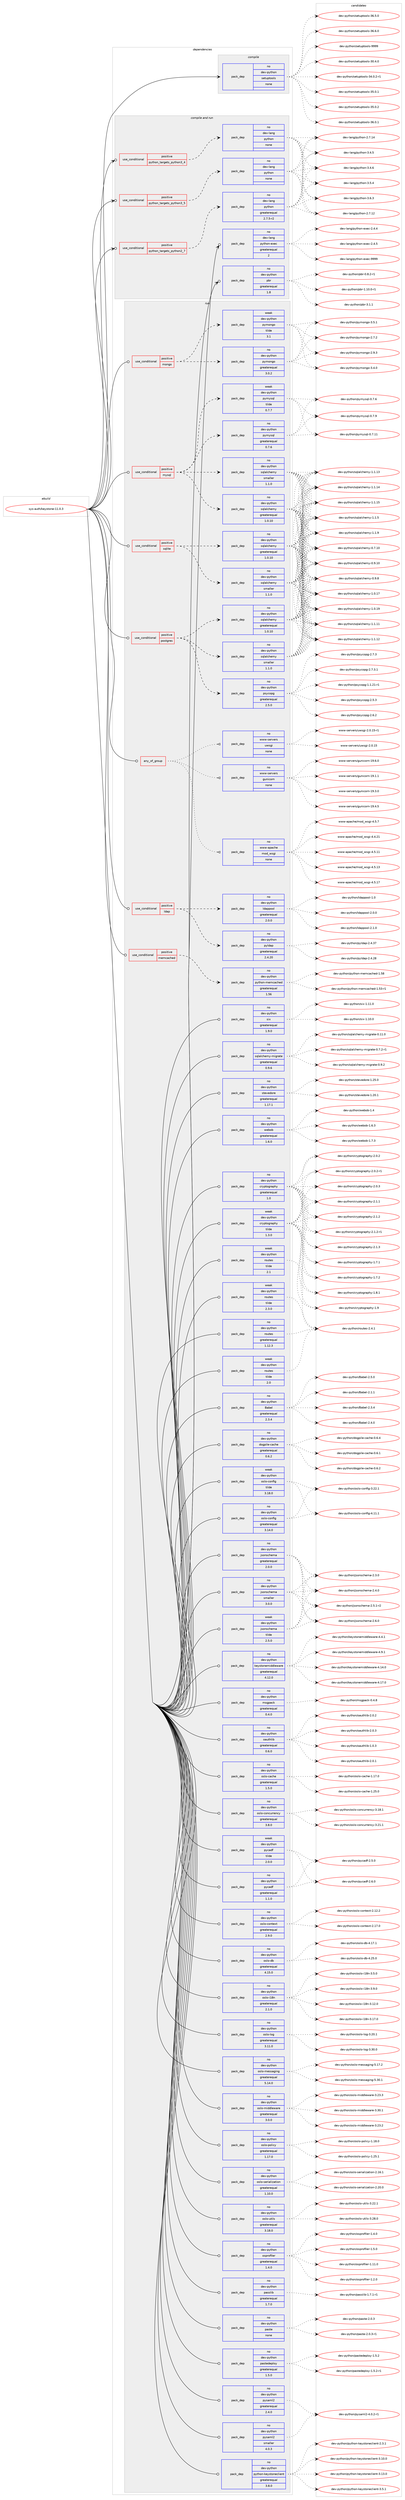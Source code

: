 digraph prolog {

# *************
# Graph options
# *************

newrank=true;
concentrate=true;
compound=true;
graph [rankdir=LR,fontname=Helvetica,fontsize=10,ranksep=1.5];#, ranksep=2.5, nodesep=0.2];
edge  [arrowhead=vee];
node  [fontname=Helvetica,fontsize=10];

# **********
# The ebuild
# **********

subgraph cluster_leftcol {
color=gray;
rank=same;
label=<<i>ebuild</i>>;
id [label="sys-auth/keystone-11.0.3", color=red, width=4, href="../sys-auth/keystone-11.0.3.svg"];
}

# ****************
# The dependencies
# ****************

subgraph cluster_midcol {
color=gray;
label=<<i>dependencies</i>>;
subgraph cluster_compile {
fillcolor="#eeeeee";
style=filled;
label=<<i>compile</i>>;
subgraph pack351842 {
dependency474435 [label=<<TABLE BORDER="0" CELLBORDER="1" CELLSPACING="0" CELLPADDING="4" WIDTH="220"><TR><TD ROWSPAN="6" CELLPADDING="30">pack_dep</TD></TR><TR><TD WIDTH="110">no</TD></TR><TR><TD>dev-python</TD></TR><TR><TD>setuptools</TD></TR><TR><TD>none</TD></TR><TR><TD></TD></TR></TABLE>>, shape=none, color=blue];
}
id:e -> dependency474435:w [weight=20,style="solid",arrowhead="vee"];
}
subgraph cluster_compileandrun {
fillcolor="#eeeeee";
style=filled;
label=<<i>compile and run</i>>;
subgraph cond114372 {
dependency474436 [label=<<TABLE BORDER="0" CELLBORDER="1" CELLSPACING="0" CELLPADDING="4"><TR><TD ROWSPAN="3" CELLPADDING="10">use_conditional</TD></TR><TR><TD>positive</TD></TR><TR><TD>python_targets_python2_7</TD></TR></TABLE>>, shape=none, color=red];
subgraph pack351843 {
dependency474437 [label=<<TABLE BORDER="0" CELLBORDER="1" CELLSPACING="0" CELLPADDING="4" WIDTH="220"><TR><TD ROWSPAN="6" CELLPADDING="30">pack_dep</TD></TR><TR><TD WIDTH="110">no</TD></TR><TR><TD>dev-lang</TD></TR><TR><TD>python</TD></TR><TR><TD>greaterequal</TD></TR><TR><TD>2.7.5-r2</TD></TR></TABLE>>, shape=none, color=blue];
}
dependency474436:e -> dependency474437:w [weight=20,style="dashed",arrowhead="vee"];
}
id:e -> dependency474436:w [weight=20,style="solid",arrowhead="odotvee"];
subgraph cond114373 {
dependency474438 [label=<<TABLE BORDER="0" CELLBORDER="1" CELLSPACING="0" CELLPADDING="4"><TR><TD ROWSPAN="3" CELLPADDING="10">use_conditional</TD></TR><TR><TD>positive</TD></TR><TR><TD>python_targets_python3_4</TD></TR></TABLE>>, shape=none, color=red];
subgraph pack351844 {
dependency474439 [label=<<TABLE BORDER="0" CELLBORDER="1" CELLSPACING="0" CELLPADDING="4" WIDTH="220"><TR><TD ROWSPAN="6" CELLPADDING="30">pack_dep</TD></TR><TR><TD WIDTH="110">no</TD></TR><TR><TD>dev-lang</TD></TR><TR><TD>python</TD></TR><TR><TD>none</TD></TR><TR><TD></TD></TR></TABLE>>, shape=none, color=blue];
}
dependency474438:e -> dependency474439:w [weight=20,style="dashed",arrowhead="vee"];
}
id:e -> dependency474438:w [weight=20,style="solid",arrowhead="odotvee"];
subgraph cond114374 {
dependency474440 [label=<<TABLE BORDER="0" CELLBORDER="1" CELLSPACING="0" CELLPADDING="4"><TR><TD ROWSPAN="3" CELLPADDING="10">use_conditional</TD></TR><TR><TD>positive</TD></TR><TR><TD>python_targets_python3_5</TD></TR></TABLE>>, shape=none, color=red];
subgraph pack351845 {
dependency474441 [label=<<TABLE BORDER="0" CELLBORDER="1" CELLSPACING="0" CELLPADDING="4" WIDTH="220"><TR><TD ROWSPAN="6" CELLPADDING="30">pack_dep</TD></TR><TR><TD WIDTH="110">no</TD></TR><TR><TD>dev-lang</TD></TR><TR><TD>python</TD></TR><TR><TD>none</TD></TR><TR><TD></TD></TR></TABLE>>, shape=none, color=blue];
}
dependency474440:e -> dependency474441:w [weight=20,style="dashed",arrowhead="vee"];
}
id:e -> dependency474440:w [weight=20,style="solid",arrowhead="odotvee"];
subgraph pack351846 {
dependency474442 [label=<<TABLE BORDER="0" CELLBORDER="1" CELLSPACING="0" CELLPADDING="4" WIDTH="220"><TR><TD ROWSPAN="6" CELLPADDING="30">pack_dep</TD></TR><TR><TD WIDTH="110">no</TD></TR><TR><TD>dev-lang</TD></TR><TR><TD>python-exec</TD></TR><TR><TD>greaterequal</TD></TR><TR><TD>2</TD></TR></TABLE>>, shape=none, color=blue];
}
id:e -> dependency474442:w [weight=20,style="solid",arrowhead="odotvee"];
subgraph pack351847 {
dependency474443 [label=<<TABLE BORDER="0" CELLBORDER="1" CELLSPACING="0" CELLPADDING="4" WIDTH="220"><TR><TD ROWSPAN="6" CELLPADDING="30">pack_dep</TD></TR><TR><TD WIDTH="110">no</TD></TR><TR><TD>dev-python</TD></TR><TR><TD>pbr</TD></TR><TR><TD>greaterequal</TD></TR><TR><TD>1.8</TD></TR></TABLE>>, shape=none, color=blue];
}
id:e -> dependency474443:w [weight=20,style="solid",arrowhead="odotvee"];
}
subgraph cluster_run {
fillcolor="#eeeeee";
style=filled;
label=<<i>run</i>>;
subgraph any7951 {
dependency474444 [label=<<TABLE BORDER="0" CELLBORDER="1" CELLSPACING="0" CELLPADDING="4"><TR><TD CELLPADDING="10">any_of_group</TD></TR></TABLE>>, shape=none, color=red];subgraph pack351848 {
dependency474445 [label=<<TABLE BORDER="0" CELLBORDER="1" CELLSPACING="0" CELLPADDING="4" WIDTH="220"><TR><TD ROWSPAN="6" CELLPADDING="30">pack_dep</TD></TR><TR><TD WIDTH="110">no</TD></TR><TR><TD>www-servers</TD></TR><TR><TD>uwsgi</TD></TR><TR><TD>none</TD></TR><TR><TD></TD></TR></TABLE>>, shape=none, color=blue];
}
dependency474444:e -> dependency474445:w [weight=20,style="dotted",arrowhead="oinv"];
subgraph pack351849 {
dependency474446 [label=<<TABLE BORDER="0" CELLBORDER="1" CELLSPACING="0" CELLPADDING="4" WIDTH="220"><TR><TD ROWSPAN="6" CELLPADDING="30">pack_dep</TD></TR><TR><TD WIDTH="110">no</TD></TR><TR><TD>www-apache</TD></TR><TR><TD>mod_wsgi</TD></TR><TR><TD>none</TD></TR><TR><TD></TD></TR></TABLE>>, shape=none, color=blue];
}
dependency474444:e -> dependency474446:w [weight=20,style="dotted",arrowhead="oinv"];
subgraph pack351850 {
dependency474447 [label=<<TABLE BORDER="0" CELLBORDER="1" CELLSPACING="0" CELLPADDING="4" WIDTH="220"><TR><TD ROWSPAN="6" CELLPADDING="30">pack_dep</TD></TR><TR><TD WIDTH="110">no</TD></TR><TR><TD>www-servers</TD></TR><TR><TD>gunicorn</TD></TR><TR><TD>none</TD></TR><TR><TD></TD></TR></TABLE>>, shape=none, color=blue];
}
dependency474444:e -> dependency474447:w [weight=20,style="dotted",arrowhead="oinv"];
}
id:e -> dependency474444:w [weight=20,style="solid",arrowhead="odot"];
subgraph cond114375 {
dependency474448 [label=<<TABLE BORDER="0" CELLBORDER="1" CELLSPACING="0" CELLPADDING="4"><TR><TD ROWSPAN="3" CELLPADDING="10">use_conditional</TD></TR><TR><TD>positive</TD></TR><TR><TD>ldap</TD></TR></TABLE>>, shape=none, color=red];
subgraph pack351851 {
dependency474449 [label=<<TABLE BORDER="0" CELLBORDER="1" CELLSPACING="0" CELLPADDING="4" WIDTH="220"><TR><TD ROWSPAN="6" CELLPADDING="30">pack_dep</TD></TR><TR><TD WIDTH="110">no</TD></TR><TR><TD>dev-python</TD></TR><TR><TD>pyldap</TD></TR><TR><TD>greaterequal</TD></TR><TR><TD>2.4.20</TD></TR></TABLE>>, shape=none, color=blue];
}
dependency474448:e -> dependency474449:w [weight=20,style="dashed",arrowhead="vee"];
subgraph pack351852 {
dependency474450 [label=<<TABLE BORDER="0" CELLBORDER="1" CELLSPACING="0" CELLPADDING="4" WIDTH="220"><TR><TD ROWSPAN="6" CELLPADDING="30">pack_dep</TD></TR><TR><TD WIDTH="110">no</TD></TR><TR><TD>dev-python</TD></TR><TR><TD>ldappool</TD></TR><TR><TD>greaterequal</TD></TR><TR><TD>2.0.0</TD></TR></TABLE>>, shape=none, color=blue];
}
dependency474448:e -> dependency474450:w [weight=20,style="dashed",arrowhead="vee"];
}
id:e -> dependency474448:w [weight=20,style="solid",arrowhead="odot"];
subgraph cond114376 {
dependency474451 [label=<<TABLE BORDER="0" CELLBORDER="1" CELLSPACING="0" CELLPADDING="4"><TR><TD ROWSPAN="3" CELLPADDING="10">use_conditional</TD></TR><TR><TD>positive</TD></TR><TR><TD>memcached</TD></TR></TABLE>>, shape=none, color=red];
subgraph pack351853 {
dependency474452 [label=<<TABLE BORDER="0" CELLBORDER="1" CELLSPACING="0" CELLPADDING="4" WIDTH="220"><TR><TD ROWSPAN="6" CELLPADDING="30">pack_dep</TD></TR><TR><TD WIDTH="110">no</TD></TR><TR><TD>dev-python</TD></TR><TR><TD>python-memcached</TD></TR><TR><TD>greaterequal</TD></TR><TR><TD>1.56</TD></TR></TABLE>>, shape=none, color=blue];
}
dependency474451:e -> dependency474452:w [weight=20,style="dashed",arrowhead="vee"];
}
id:e -> dependency474451:w [weight=20,style="solid",arrowhead="odot"];
subgraph cond114377 {
dependency474453 [label=<<TABLE BORDER="0" CELLBORDER="1" CELLSPACING="0" CELLPADDING="4"><TR><TD ROWSPAN="3" CELLPADDING="10">use_conditional</TD></TR><TR><TD>positive</TD></TR><TR><TD>mongo</TD></TR></TABLE>>, shape=none, color=red];
subgraph pack351854 {
dependency474454 [label=<<TABLE BORDER="0" CELLBORDER="1" CELLSPACING="0" CELLPADDING="4" WIDTH="220"><TR><TD ROWSPAN="6" CELLPADDING="30">pack_dep</TD></TR><TR><TD WIDTH="110">no</TD></TR><TR><TD>dev-python</TD></TR><TR><TD>pymongo</TD></TR><TR><TD>greaterequal</TD></TR><TR><TD>3.0.2</TD></TR></TABLE>>, shape=none, color=blue];
}
dependency474453:e -> dependency474454:w [weight=20,style="dashed",arrowhead="vee"];
subgraph pack351855 {
dependency474455 [label=<<TABLE BORDER="0" CELLBORDER="1" CELLSPACING="0" CELLPADDING="4" WIDTH="220"><TR><TD ROWSPAN="6" CELLPADDING="30">pack_dep</TD></TR><TR><TD WIDTH="110">weak</TD></TR><TR><TD>dev-python</TD></TR><TR><TD>pymongo</TD></TR><TR><TD>tilde</TD></TR><TR><TD>3.1</TD></TR></TABLE>>, shape=none, color=blue];
}
dependency474453:e -> dependency474455:w [weight=20,style="dashed",arrowhead="vee"];
}
id:e -> dependency474453:w [weight=20,style="solid",arrowhead="odot"];
subgraph cond114378 {
dependency474456 [label=<<TABLE BORDER="0" CELLBORDER="1" CELLSPACING="0" CELLPADDING="4"><TR><TD ROWSPAN="3" CELLPADDING="10">use_conditional</TD></TR><TR><TD>positive</TD></TR><TR><TD>mysql</TD></TR></TABLE>>, shape=none, color=red];
subgraph pack351856 {
dependency474457 [label=<<TABLE BORDER="0" CELLBORDER="1" CELLSPACING="0" CELLPADDING="4" WIDTH="220"><TR><TD ROWSPAN="6" CELLPADDING="30">pack_dep</TD></TR><TR><TD WIDTH="110">no</TD></TR><TR><TD>dev-python</TD></TR><TR><TD>pymysql</TD></TR><TR><TD>greaterequal</TD></TR><TR><TD>0.7.6</TD></TR></TABLE>>, shape=none, color=blue];
}
dependency474456:e -> dependency474457:w [weight=20,style="dashed",arrowhead="vee"];
subgraph pack351857 {
dependency474458 [label=<<TABLE BORDER="0" CELLBORDER="1" CELLSPACING="0" CELLPADDING="4" WIDTH="220"><TR><TD ROWSPAN="6" CELLPADDING="30">pack_dep</TD></TR><TR><TD WIDTH="110">weak</TD></TR><TR><TD>dev-python</TD></TR><TR><TD>pymysql</TD></TR><TR><TD>tilde</TD></TR><TR><TD>0.7.7</TD></TR></TABLE>>, shape=none, color=blue];
}
dependency474456:e -> dependency474458:w [weight=20,style="dashed",arrowhead="vee"];
subgraph pack351858 {
dependency474459 [label=<<TABLE BORDER="0" CELLBORDER="1" CELLSPACING="0" CELLPADDING="4" WIDTH="220"><TR><TD ROWSPAN="6" CELLPADDING="30">pack_dep</TD></TR><TR><TD WIDTH="110">no</TD></TR><TR><TD>dev-python</TD></TR><TR><TD>sqlalchemy</TD></TR><TR><TD>greaterequal</TD></TR><TR><TD>1.0.10</TD></TR></TABLE>>, shape=none, color=blue];
}
dependency474456:e -> dependency474459:w [weight=20,style="dashed",arrowhead="vee"];
subgraph pack351859 {
dependency474460 [label=<<TABLE BORDER="0" CELLBORDER="1" CELLSPACING="0" CELLPADDING="4" WIDTH="220"><TR><TD ROWSPAN="6" CELLPADDING="30">pack_dep</TD></TR><TR><TD WIDTH="110">no</TD></TR><TR><TD>dev-python</TD></TR><TR><TD>sqlalchemy</TD></TR><TR><TD>smaller</TD></TR><TR><TD>1.1.0</TD></TR></TABLE>>, shape=none, color=blue];
}
dependency474456:e -> dependency474460:w [weight=20,style="dashed",arrowhead="vee"];
}
id:e -> dependency474456:w [weight=20,style="solid",arrowhead="odot"];
subgraph cond114379 {
dependency474461 [label=<<TABLE BORDER="0" CELLBORDER="1" CELLSPACING="0" CELLPADDING="4"><TR><TD ROWSPAN="3" CELLPADDING="10">use_conditional</TD></TR><TR><TD>positive</TD></TR><TR><TD>postgres</TD></TR></TABLE>>, shape=none, color=red];
subgraph pack351860 {
dependency474462 [label=<<TABLE BORDER="0" CELLBORDER="1" CELLSPACING="0" CELLPADDING="4" WIDTH="220"><TR><TD ROWSPAN="6" CELLPADDING="30">pack_dep</TD></TR><TR><TD WIDTH="110">no</TD></TR><TR><TD>dev-python</TD></TR><TR><TD>psycopg</TD></TR><TR><TD>greaterequal</TD></TR><TR><TD>2.5.0</TD></TR></TABLE>>, shape=none, color=blue];
}
dependency474461:e -> dependency474462:w [weight=20,style="dashed",arrowhead="vee"];
subgraph pack351861 {
dependency474463 [label=<<TABLE BORDER="0" CELLBORDER="1" CELLSPACING="0" CELLPADDING="4" WIDTH="220"><TR><TD ROWSPAN="6" CELLPADDING="30">pack_dep</TD></TR><TR><TD WIDTH="110">no</TD></TR><TR><TD>dev-python</TD></TR><TR><TD>sqlalchemy</TD></TR><TR><TD>greaterequal</TD></TR><TR><TD>1.0.10</TD></TR></TABLE>>, shape=none, color=blue];
}
dependency474461:e -> dependency474463:w [weight=20,style="dashed",arrowhead="vee"];
subgraph pack351862 {
dependency474464 [label=<<TABLE BORDER="0" CELLBORDER="1" CELLSPACING="0" CELLPADDING="4" WIDTH="220"><TR><TD ROWSPAN="6" CELLPADDING="30">pack_dep</TD></TR><TR><TD WIDTH="110">no</TD></TR><TR><TD>dev-python</TD></TR><TR><TD>sqlalchemy</TD></TR><TR><TD>smaller</TD></TR><TR><TD>1.1.0</TD></TR></TABLE>>, shape=none, color=blue];
}
dependency474461:e -> dependency474464:w [weight=20,style="dashed",arrowhead="vee"];
}
id:e -> dependency474461:w [weight=20,style="solid",arrowhead="odot"];
subgraph cond114380 {
dependency474465 [label=<<TABLE BORDER="0" CELLBORDER="1" CELLSPACING="0" CELLPADDING="4"><TR><TD ROWSPAN="3" CELLPADDING="10">use_conditional</TD></TR><TR><TD>positive</TD></TR><TR><TD>sqlite</TD></TR></TABLE>>, shape=none, color=red];
subgraph pack351863 {
dependency474466 [label=<<TABLE BORDER="0" CELLBORDER="1" CELLSPACING="0" CELLPADDING="4" WIDTH="220"><TR><TD ROWSPAN="6" CELLPADDING="30">pack_dep</TD></TR><TR><TD WIDTH="110">no</TD></TR><TR><TD>dev-python</TD></TR><TR><TD>sqlalchemy</TD></TR><TR><TD>greaterequal</TD></TR><TR><TD>1.0.10</TD></TR></TABLE>>, shape=none, color=blue];
}
dependency474465:e -> dependency474466:w [weight=20,style="dashed",arrowhead="vee"];
subgraph pack351864 {
dependency474467 [label=<<TABLE BORDER="0" CELLBORDER="1" CELLSPACING="0" CELLPADDING="4" WIDTH="220"><TR><TD ROWSPAN="6" CELLPADDING="30">pack_dep</TD></TR><TR><TD WIDTH="110">no</TD></TR><TR><TD>dev-python</TD></TR><TR><TD>sqlalchemy</TD></TR><TR><TD>smaller</TD></TR><TR><TD>1.1.0</TD></TR></TABLE>>, shape=none, color=blue];
}
dependency474465:e -> dependency474467:w [weight=20,style="dashed",arrowhead="vee"];
}
id:e -> dependency474465:w [weight=20,style="solid",arrowhead="odot"];
subgraph pack351865 {
dependency474468 [label=<<TABLE BORDER="0" CELLBORDER="1" CELLSPACING="0" CELLPADDING="4" WIDTH="220"><TR><TD ROWSPAN="6" CELLPADDING="30">pack_dep</TD></TR><TR><TD WIDTH="110">no</TD></TR><TR><TD>dev-python</TD></TR><TR><TD>Babel</TD></TR><TR><TD>greaterequal</TD></TR><TR><TD>2.3.4</TD></TR></TABLE>>, shape=none, color=blue];
}
id:e -> dependency474468:w [weight=20,style="solid",arrowhead="odot"];
subgraph pack351866 {
dependency474469 [label=<<TABLE BORDER="0" CELLBORDER="1" CELLSPACING="0" CELLPADDING="4" WIDTH="220"><TR><TD ROWSPAN="6" CELLPADDING="30">pack_dep</TD></TR><TR><TD WIDTH="110">no</TD></TR><TR><TD>dev-python</TD></TR><TR><TD>cryptography</TD></TR><TR><TD>greaterequal</TD></TR><TR><TD>1.0</TD></TR></TABLE>>, shape=none, color=blue];
}
id:e -> dependency474469:w [weight=20,style="solid",arrowhead="odot"];
subgraph pack351867 {
dependency474470 [label=<<TABLE BORDER="0" CELLBORDER="1" CELLSPACING="0" CELLPADDING="4" WIDTH="220"><TR><TD ROWSPAN="6" CELLPADDING="30">pack_dep</TD></TR><TR><TD WIDTH="110">no</TD></TR><TR><TD>dev-python</TD></TR><TR><TD>dogpile-cache</TD></TR><TR><TD>greaterequal</TD></TR><TR><TD>0.6.2</TD></TR></TABLE>>, shape=none, color=blue];
}
id:e -> dependency474470:w [weight=20,style="solid",arrowhead="odot"];
subgraph pack351868 {
dependency474471 [label=<<TABLE BORDER="0" CELLBORDER="1" CELLSPACING="0" CELLPADDING="4" WIDTH="220"><TR><TD ROWSPAN="6" CELLPADDING="30">pack_dep</TD></TR><TR><TD WIDTH="110">no</TD></TR><TR><TD>dev-python</TD></TR><TR><TD>jsonschema</TD></TR><TR><TD>greaterequal</TD></TR><TR><TD>2.0.0</TD></TR></TABLE>>, shape=none, color=blue];
}
id:e -> dependency474471:w [weight=20,style="solid",arrowhead="odot"];
subgraph pack351869 {
dependency474472 [label=<<TABLE BORDER="0" CELLBORDER="1" CELLSPACING="0" CELLPADDING="4" WIDTH="220"><TR><TD ROWSPAN="6" CELLPADDING="30">pack_dep</TD></TR><TR><TD WIDTH="110">no</TD></TR><TR><TD>dev-python</TD></TR><TR><TD>jsonschema</TD></TR><TR><TD>smaller</TD></TR><TR><TD>3.0.0</TD></TR></TABLE>>, shape=none, color=blue];
}
id:e -> dependency474472:w [weight=20,style="solid",arrowhead="odot"];
subgraph pack351870 {
dependency474473 [label=<<TABLE BORDER="0" CELLBORDER="1" CELLSPACING="0" CELLPADDING="4" WIDTH="220"><TR><TD ROWSPAN="6" CELLPADDING="30">pack_dep</TD></TR><TR><TD WIDTH="110">no</TD></TR><TR><TD>dev-python</TD></TR><TR><TD>keystonemiddleware</TD></TR><TR><TD>greaterequal</TD></TR><TR><TD>4.12.0</TD></TR></TABLE>>, shape=none, color=blue];
}
id:e -> dependency474473:w [weight=20,style="solid",arrowhead="odot"];
subgraph pack351871 {
dependency474474 [label=<<TABLE BORDER="0" CELLBORDER="1" CELLSPACING="0" CELLPADDING="4" WIDTH="220"><TR><TD ROWSPAN="6" CELLPADDING="30">pack_dep</TD></TR><TR><TD WIDTH="110">no</TD></TR><TR><TD>dev-python</TD></TR><TR><TD>msgpack</TD></TR><TR><TD>greaterequal</TD></TR><TR><TD>0.4.0</TD></TR></TABLE>>, shape=none, color=blue];
}
id:e -> dependency474474:w [weight=20,style="solid",arrowhead="odot"];
subgraph pack351872 {
dependency474475 [label=<<TABLE BORDER="0" CELLBORDER="1" CELLSPACING="0" CELLPADDING="4" WIDTH="220"><TR><TD ROWSPAN="6" CELLPADDING="30">pack_dep</TD></TR><TR><TD WIDTH="110">no</TD></TR><TR><TD>dev-python</TD></TR><TR><TD>oauthlib</TD></TR><TR><TD>greaterequal</TD></TR><TR><TD>0.6.0</TD></TR></TABLE>>, shape=none, color=blue];
}
id:e -> dependency474475:w [weight=20,style="solid",arrowhead="odot"];
subgraph pack351873 {
dependency474476 [label=<<TABLE BORDER="0" CELLBORDER="1" CELLSPACING="0" CELLPADDING="4" WIDTH="220"><TR><TD ROWSPAN="6" CELLPADDING="30">pack_dep</TD></TR><TR><TD WIDTH="110">no</TD></TR><TR><TD>dev-python</TD></TR><TR><TD>oslo-cache</TD></TR><TR><TD>greaterequal</TD></TR><TR><TD>1.5.0</TD></TR></TABLE>>, shape=none, color=blue];
}
id:e -> dependency474476:w [weight=20,style="solid",arrowhead="odot"];
subgraph pack351874 {
dependency474477 [label=<<TABLE BORDER="0" CELLBORDER="1" CELLSPACING="0" CELLPADDING="4" WIDTH="220"><TR><TD ROWSPAN="6" CELLPADDING="30">pack_dep</TD></TR><TR><TD WIDTH="110">no</TD></TR><TR><TD>dev-python</TD></TR><TR><TD>oslo-concurrency</TD></TR><TR><TD>greaterequal</TD></TR><TR><TD>3.8.0</TD></TR></TABLE>>, shape=none, color=blue];
}
id:e -> dependency474477:w [weight=20,style="solid",arrowhead="odot"];
subgraph pack351875 {
dependency474478 [label=<<TABLE BORDER="0" CELLBORDER="1" CELLSPACING="0" CELLPADDING="4" WIDTH="220"><TR><TD ROWSPAN="6" CELLPADDING="30">pack_dep</TD></TR><TR><TD WIDTH="110">no</TD></TR><TR><TD>dev-python</TD></TR><TR><TD>oslo-config</TD></TR><TR><TD>greaterequal</TD></TR><TR><TD>3.14.0</TD></TR></TABLE>>, shape=none, color=blue];
}
id:e -> dependency474478:w [weight=20,style="solid",arrowhead="odot"];
subgraph pack351876 {
dependency474479 [label=<<TABLE BORDER="0" CELLBORDER="1" CELLSPACING="0" CELLPADDING="4" WIDTH="220"><TR><TD ROWSPAN="6" CELLPADDING="30">pack_dep</TD></TR><TR><TD WIDTH="110">no</TD></TR><TR><TD>dev-python</TD></TR><TR><TD>oslo-context</TD></TR><TR><TD>greaterequal</TD></TR><TR><TD>2.9.0</TD></TR></TABLE>>, shape=none, color=blue];
}
id:e -> dependency474479:w [weight=20,style="solid",arrowhead="odot"];
subgraph pack351877 {
dependency474480 [label=<<TABLE BORDER="0" CELLBORDER="1" CELLSPACING="0" CELLPADDING="4" WIDTH="220"><TR><TD ROWSPAN="6" CELLPADDING="30">pack_dep</TD></TR><TR><TD WIDTH="110">no</TD></TR><TR><TD>dev-python</TD></TR><TR><TD>oslo-db</TD></TR><TR><TD>greaterequal</TD></TR><TR><TD>4.15.0</TD></TR></TABLE>>, shape=none, color=blue];
}
id:e -> dependency474480:w [weight=20,style="solid",arrowhead="odot"];
subgraph pack351878 {
dependency474481 [label=<<TABLE BORDER="0" CELLBORDER="1" CELLSPACING="0" CELLPADDING="4" WIDTH="220"><TR><TD ROWSPAN="6" CELLPADDING="30">pack_dep</TD></TR><TR><TD WIDTH="110">no</TD></TR><TR><TD>dev-python</TD></TR><TR><TD>oslo-i18n</TD></TR><TR><TD>greaterequal</TD></TR><TR><TD>2.1.0</TD></TR></TABLE>>, shape=none, color=blue];
}
id:e -> dependency474481:w [weight=20,style="solid",arrowhead="odot"];
subgraph pack351879 {
dependency474482 [label=<<TABLE BORDER="0" CELLBORDER="1" CELLSPACING="0" CELLPADDING="4" WIDTH="220"><TR><TD ROWSPAN="6" CELLPADDING="30">pack_dep</TD></TR><TR><TD WIDTH="110">no</TD></TR><TR><TD>dev-python</TD></TR><TR><TD>oslo-log</TD></TR><TR><TD>greaterequal</TD></TR><TR><TD>3.11.0</TD></TR></TABLE>>, shape=none, color=blue];
}
id:e -> dependency474482:w [weight=20,style="solid",arrowhead="odot"];
subgraph pack351880 {
dependency474483 [label=<<TABLE BORDER="0" CELLBORDER="1" CELLSPACING="0" CELLPADDING="4" WIDTH="220"><TR><TD ROWSPAN="6" CELLPADDING="30">pack_dep</TD></TR><TR><TD WIDTH="110">no</TD></TR><TR><TD>dev-python</TD></TR><TR><TD>oslo-messaging</TD></TR><TR><TD>greaterequal</TD></TR><TR><TD>5.14.0</TD></TR></TABLE>>, shape=none, color=blue];
}
id:e -> dependency474483:w [weight=20,style="solid",arrowhead="odot"];
subgraph pack351881 {
dependency474484 [label=<<TABLE BORDER="0" CELLBORDER="1" CELLSPACING="0" CELLPADDING="4" WIDTH="220"><TR><TD ROWSPAN="6" CELLPADDING="30">pack_dep</TD></TR><TR><TD WIDTH="110">no</TD></TR><TR><TD>dev-python</TD></TR><TR><TD>oslo-middleware</TD></TR><TR><TD>greaterequal</TD></TR><TR><TD>3.0.0</TD></TR></TABLE>>, shape=none, color=blue];
}
id:e -> dependency474484:w [weight=20,style="solid",arrowhead="odot"];
subgraph pack351882 {
dependency474485 [label=<<TABLE BORDER="0" CELLBORDER="1" CELLSPACING="0" CELLPADDING="4" WIDTH="220"><TR><TD ROWSPAN="6" CELLPADDING="30">pack_dep</TD></TR><TR><TD WIDTH="110">no</TD></TR><TR><TD>dev-python</TD></TR><TR><TD>oslo-policy</TD></TR><TR><TD>greaterequal</TD></TR><TR><TD>1.17.0</TD></TR></TABLE>>, shape=none, color=blue];
}
id:e -> dependency474485:w [weight=20,style="solid",arrowhead="odot"];
subgraph pack351883 {
dependency474486 [label=<<TABLE BORDER="0" CELLBORDER="1" CELLSPACING="0" CELLPADDING="4" WIDTH="220"><TR><TD ROWSPAN="6" CELLPADDING="30">pack_dep</TD></TR><TR><TD WIDTH="110">no</TD></TR><TR><TD>dev-python</TD></TR><TR><TD>oslo-serialization</TD></TR><TR><TD>greaterequal</TD></TR><TR><TD>1.10.0</TD></TR></TABLE>>, shape=none, color=blue];
}
id:e -> dependency474486:w [weight=20,style="solid",arrowhead="odot"];
subgraph pack351884 {
dependency474487 [label=<<TABLE BORDER="0" CELLBORDER="1" CELLSPACING="0" CELLPADDING="4" WIDTH="220"><TR><TD ROWSPAN="6" CELLPADDING="30">pack_dep</TD></TR><TR><TD WIDTH="110">no</TD></TR><TR><TD>dev-python</TD></TR><TR><TD>oslo-utils</TD></TR><TR><TD>greaterequal</TD></TR><TR><TD>3.18.0</TD></TR></TABLE>>, shape=none, color=blue];
}
id:e -> dependency474487:w [weight=20,style="solid",arrowhead="odot"];
subgraph pack351885 {
dependency474488 [label=<<TABLE BORDER="0" CELLBORDER="1" CELLSPACING="0" CELLPADDING="4" WIDTH="220"><TR><TD ROWSPAN="6" CELLPADDING="30">pack_dep</TD></TR><TR><TD WIDTH="110">no</TD></TR><TR><TD>dev-python</TD></TR><TR><TD>osprofiler</TD></TR><TR><TD>greaterequal</TD></TR><TR><TD>1.4.0</TD></TR></TABLE>>, shape=none, color=blue];
}
id:e -> dependency474488:w [weight=20,style="solid",arrowhead="odot"];
subgraph pack351886 {
dependency474489 [label=<<TABLE BORDER="0" CELLBORDER="1" CELLSPACING="0" CELLPADDING="4" WIDTH="220"><TR><TD ROWSPAN="6" CELLPADDING="30">pack_dep</TD></TR><TR><TD WIDTH="110">no</TD></TR><TR><TD>dev-python</TD></TR><TR><TD>passlib</TD></TR><TR><TD>greaterequal</TD></TR><TR><TD>1.7.0</TD></TR></TABLE>>, shape=none, color=blue];
}
id:e -> dependency474489:w [weight=20,style="solid",arrowhead="odot"];
subgraph pack351887 {
dependency474490 [label=<<TABLE BORDER="0" CELLBORDER="1" CELLSPACING="0" CELLPADDING="4" WIDTH="220"><TR><TD ROWSPAN="6" CELLPADDING="30">pack_dep</TD></TR><TR><TD WIDTH="110">no</TD></TR><TR><TD>dev-python</TD></TR><TR><TD>paste</TD></TR><TR><TD>none</TD></TR><TR><TD></TD></TR></TABLE>>, shape=none, color=blue];
}
id:e -> dependency474490:w [weight=20,style="solid",arrowhead="odot"];
subgraph pack351888 {
dependency474491 [label=<<TABLE BORDER="0" CELLBORDER="1" CELLSPACING="0" CELLPADDING="4" WIDTH="220"><TR><TD ROWSPAN="6" CELLPADDING="30">pack_dep</TD></TR><TR><TD WIDTH="110">no</TD></TR><TR><TD>dev-python</TD></TR><TR><TD>pastedeploy</TD></TR><TR><TD>greaterequal</TD></TR><TR><TD>1.5.0</TD></TR></TABLE>>, shape=none, color=blue];
}
id:e -> dependency474491:w [weight=20,style="solid",arrowhead="odot"];
subgraph pack351889 {
dependency474492 [label=<<TABLE BORDER="0" CELLBORDER="1" CELLSPACING="0" CELLPADDING="4" WIDTH="220"><TR><TD ROWSPAN="6" CELLPADDING="30">pack_dep</TD></TR><TR><TD WIDTH="110">no</TD></TR><TR><TD>dev-python</TD></TR><TR><TD>pycadf</TD></TR><TR><TD>greaterequal</TD></TR><TR><TD>1.1.0</TD></TR></TABLE>>, shape=none, color=blue];
}
id:e -> dependency474492:w [weight=20,style="solid",arrowhead="odot"];
subgraph pack351890 {
dependency474493 [label=<<TABLE BORDER="0" CELLBORDER="1" CELLSPACING="0" CELLPADDING="4" WIDTH="220"><TR><TD ROWSPAN="6" CELLPADDING="30">pack_dep</TD></TR><TR><TD WIDTH="110">no</TD></TR><TR><TD>dev-python</TD></TR><TR><TD>pysaml2</TD></TR><TR><TD>greaterequal</TD></TR><TR><TD>2.4.0</TD></TR></TABLE>>, shape=none, color=blue];
}
id:e -> dependency474493:w [weight=20,style="solid",arrowhead="odot"];
subgraph pack351891 {
dependency474494 [label=<<TABLE BORDER="0" CELLBORDER="1" CELLSPACING="0" CELLPADDING="4" WIDTH="220"><TR><TD ROWSPAN="6" CELLPADDING="30">pack_dep</TD></TR><TR><TD WIDTH="110">no</TD></TR><TR><TD>dev-python</TD></TR><TR><TD>pysaml2</TD></TR><TR><TD>smaller</TD></TR><TR><TD>4.0.3</TD></TR></TABLE>>, shape=none, color=blue];
}
id:e -> dependency474494:w [weight=20,style="solid",arrowhead="odot"];
subgraph pack351892 {
dependency474495 [label=<<TABLE BORDER="0" CELLBORDER="1" CELLSPACING="0" CELLPADDING="4" WIDTH="220"><TR><TD ROWSPAN="6" CELLPADDING="30">pack_dep</TD></TR><TR><TD WIDTH="110">no</TD></TR><TR><TD>dev-python</TD></TR><TR><TD>python-keystoneclient</TD></TR><TR><TD>greaterequal</TD></TR><TR><TD>3.8.0</TD></TR></TABLE>>, shape=none, color=blue];
}
id:e -> dependency474495:w [weight=20,style="solid",arrowhead="odot"];
subgraph pack351893 {
dependency474496 [label=<<TABLE BORDER="0" CELLBORDER="1" CELLSPACING="0" CELLPADDING="4" WIDTH="220"><TR><TD ROWSPAN="6" CELLPADDING="30">pack_dep</TD></TR><TR><TD WIDTH="110">no</TD></TR><TR><TD>dev-python</TD></TR><TR><TD>routes</TD></TR><TR><TD>greaterequal</TD></TR><TR><TD>1.12.3</TD></TR></TABLE>>, shape=none, color=blue];
}
id:e -> dependency474496:w [weight=20,style="solid",arrowhead="odot"];
subgraph pack351894 {
dependency474497 [label=<<TABLE BORDER="0" CELLBORDER="1" CELLSPACING="0" CELLPADDING="4" WIDTH="220"><TR><TD ROWSPAN="6" CELLPADDING="30">pack_dep</TD></TR><TR><TD WIDTH="110">no</TD></TR><TR><TD>dev-python</TD></TR><TR><TD>six</TD></TR><TR><TD>greaterequal</TD></TR><TR><TD>1.9.0</TD></TR></TABLE>>, shape=none, color=blue];
}
id:e -> dependency474497:w [weight=20,style="solid",arrowhead="odot"];
subgraph pack351895 {
dependency474498 [label=<<TABLE BORDER="0" CELLBORDER="1" CELLSPACING="0" CELLPADDING="4" WIDTH="220"><TR><TD ROWSPAN="6" CELLPADDING="30">pack_dep</TD></TR><TR><TD WIDTH="110">no</TD></TR><TR><TD>dev-python</TD></TR><TR><TD>sqlalchemy-migrate</TD></TR><TR><TD>greaterequal</TD></TR><TR><TD>0.9.6</TD></TR></TABLE>>, shape=none, color=blue];
}
id:e -> dependency474498:w [weight=20,style="solid",arrowhead="odot"];
subgraph pack351896 {
dependency474499 [label=<<TABLE BORDER="0" CELLBORDER="1" CELLSPACING="0" CELLPADDING="4" WIDTH="220"><TR><TD ROWSPAN="6" CELLPADDING="30">pack_dep</TD></TR><TR><TD WIDTH="110">no</TD></TR><TR><TD>dev-python</TD></TR><TR><TD>stevedore</TD></TR><TR><TD>greaterequal</TD></TR><TR><TD>1.17.1</TD></TR></TABLE>>, shape=none, color=blue];
}
id:e -> dependency474499:w [weight=20,style="solid",arrowhead="odot"];
subgraph pack351897 {
dependency474500 [label=<<TABLE BORDER="0" CELLBORDER="1" CELLSPACING="0" CELLPADDING="4" WIDTH="220"><TR><TD ROWSPAN="6" CELLPADDING="30">pack_dep</TD></TR><TR><TD WIDTH="110">no</TD></TR><TR><TD>dev-python</TD></TR><TR><TD>webob</TD></TR><TR><TD>greaterequal</TD></TR><TR><TD>1.6.0</TD></TR></TABLE>>, shape=none, color=blue];
}
id:e -> dependency474500:w [weight=20,style="solid",arrowhead="odot"];
subgraph pack351898 {
dependency474501 [label=<<TABLE BORDER="0" CELLBORDER="1" CELLSPACING="0" CELLPADDING="4" WIDTH="220"><TR><TD ROWSPAN="6" CELLPADDING="30">pack_dep</TD></TR><TR><TD WIDTH="110">weak</TD></TR><TR><TD>dev-python</TD></TR><TR><TD>cryptography</TD></TR><TR><TD>tilde</TD></TR><TR><TD>1.3.0</TD></TR></TABLE>>, shape=none, color=blue];
}
id:e -> dependency474501:w [weight=20,style="solid",arrowhead="odot"];
subgraph pack351899 {
dependency474502 [label=<<TABLE BORDER="0" CELLBORDER="1" CELLSPACING="0" CELLPADDING="4" WIDTH="220"><TR><TD ROWSPAN="6" CELLPADDING="30">pack_dep</TD></TR><TR><TD WIDTH="110">weak</TD></TR><TR><TD>dev-python</TD></TR><TR><TD>jsonschema</TD></TR><TR><TD>tilde</TD></TR><TR><TD>2.5.0</TD></TR></TABLE>>, shape=none, color=blue];
}
id:e -> dependency474502:w [weight=20,style="solid",arrowhead="odot"];
subgraph pack351900 {
dependency474503 [label=<<TABLE BORDER="0" CELLBORDER="1" CELLSPACING="0" CELLPADDING="4" WIDTH="220"><TR><TD ROWSPAN="6" CELLPADDING="30">pack_dep</TD></TR><TR><TD WIDTH="110">weak</TD></TR><TR><TD>dev-python</TD></TR><TR><TD>oslo-config</TD></TR><TR><TD>tilde</TD></TR><TR><TD>3.18.0</TD></TR></TABLE>>, shape=none, color=blue];
}
id:e -> dependency474503:w [weight=20,style="solid",arrowhead="odot"];
subgraph pack351901 {
dependency474504 [label=<<TABLE BORDER="0" CELLBORDER="1" CELLSPACING="0" CELLPADDING="4" WIDTH="220"><TR><TD ROWSPAN="6" CELLPADDING="30">pack_dep</TD></TR><TR><TD WIDTH="110">weak</TD></TR><TR><TD>dev-python</TD></TR><TR><TD>pycadf</TD></TR><TR><TD>tilde</TD></TR><TR><TD>2.0.0</TD></TR></TABLE>>, shape=none, color=blue];
}
id:e -> dependency474504:w [weight=20,style="solid",arrowhead="odot"];
subgraph pack351902 {
dependency474505 [label=<<TABLE BORDER="0" CELLBORDER="1" CELLSPACING="0" CELLPADDING="4" WIDTH="220"><TR><TD ROWSPAN="6" CELLPADDING="30">pack_dep</TD></TR><TR><TD WIDTH="110">weak</TD></TR><TR><TD>dev-python</TD></TR><TR><TD>routes</TD></TR><TR><TD>tilde</TD></TR><TR><TD>2.0</TD></TR></TABLE>>, shape=none, color=blue];
}
id:e -> dependency474505:w [weight=20,style="solid",arrowhead="odot"];
subgraph pack351903 {
dependency474506 [label=<<TABLE BORDER="0" CELLBORDER="1" CELLSPACING="0" CELLPADDING="4" WIDTH="220"><TR><TD ROWSPAN="6" CELLPADDING="30">pack_dep</TD></TR><TR><TD WIDTH="110">weak</TD></TR><TR><TD>dev-python</TD></TR><TR><TD>routes</TD></TR><TR><TD>tilde</TD></TR><TR><TD>2.1</TD></TR></TABLE>>, shape=none, color=blue];
}
id:e -> dependency474506:w [weight=20,style="solid",arrowhead="odot"];
subgraph pack351904 {
dependency474507 [label=<<TABLE BORDER="0" CELLBORDER="1" CELLSPACING="0" CELLPADDING="4" WIDTH="220"><TR><TD ROWSPAN="6" CELLPADDING="30">pack_dep</TD></TR><TR><TD WIDTH="110">weak</TD></TR><TR><TD>dev-python</TD></TR><TR><TD>routes</TD></TR><TR><TD>tilde</TD></TR><TR><TD>2.3.0</TD></TR></TABLE>>, shape=none, color=blue];
}
id:e -> dependency474507:w [weight=20,style="solid",arrowhead="odot"];
}
}

# **************
# The candidates
# **************

subgraph cluster_choices {
rank=same;
color=gray;
label=<<i>candidates</i>>;

subgraph choice351842 {
color=black;
nodesep=1;
choice100101118451121211161041111104711510111611711211611111110811545514846524648 [label="dev-python/setuptools-30.4.0", color=red, width=4,href="../dev-python/setuptools-30.4.0.svg"];
choice1001011184511212111610411111047115101116117112116111111108115455152464846504511449 [label="dev-python/setuptools-34.0.2-r1", color=red, width=4,href="../dev-python/setuptools-34.0.2-r1.svg"];
choice100101118451121211161041111104711510111611711211611111110811545515346484649 [label="dev-python/setuptools-35.0.1", color=red, width=4,href="../dev-python/setuptools-35.0.1.svg"];
choice100101118451121211161041111104711510111611711211611111110811545515346484650 [label="dev-python/setuptools-35.0.2", color=red, width=4,href="../dev-python/setuptools-35.0.2.svg"];
choice100101118451121211161041111104711510111611711211611111110811545515446484649 [label="dev-python/setuptools-36.0.1", color=red, width=4,href="../dev-python/setuptools-36.0.1.svg"];
choice100101118451121211161041111104711510111611711211611111110811545515446534648 [label="dev-python/setuptools-36.5.0", color=red, width=4,href="../dev-python/setuptools-36.5.0.svg"];
choice100101118451121211161041111104711510111611711211611111110811545515446544648 [label="dev-python/setuptools-36.6.0", color=red, width=4,href="../dev-python/setuptools-36.6.0.svg"];
choice10010111845112121116104111110471151011161171121161111111081154557575757 [label="dev-python/setuptools-9999", color=red, width=4,href="../dev-python/setuptools-9999.svg"];
dependency474435:e -> choice100101118451121211161041111104711510111611711211611111110811545514846524648:w [style=dotted,weight="100"];
dependency474435:e -> choice1001011184511212111610411111047115101116117112116111111108115455152464846504511449:w [style=dotted,weight="100"];
dependency474435:e -> choice100101118451121211161041111104711510111611711211611111110811545515346484649:w [style=dotted,weight="100"];
dependency474435:e -> choice100101118451121211161041111104711510111611711211611111110811545515346484650:w [style=dotted,weight="100"];
dependency474435:e -> choice100101118451121211161041111104711510111611711211611111110811545515446484649:w [style=dotted,weight="100"];
dependency474435:e -> choice100101118451121211161041111104711510111611711211611111110811545515446534648:w [style=dotted,weight="100"];
dependency474435:e -> choice100101118451121211161041111104711510111611711211611111110811545515446544648:w [style=dotted,weight="100"];
dependency474435:e -> choice10010111845112121116104111110471151011161171121161111111081154557575757:w [style=dotted,weight="100"];
}
subgraph choice351843 {
color=black;
nodesep=1;
choice10010111845108971101034711212111610411111045504655464950 [label="dev-lang/python-2.7.12", color=red, width=4,href="../dev-lang/python-2.7.12.svg"];
choice10010111845108971101034711212111610411111045504655464952 [label="dev-lang/python-2.7.14", color=red, width=4,href="../dev-lang/python-2.7.14.svg"];
choice100101118451089711010347112121116104111110455146524653 [label="dev-lang/python-3.4.5", color=red, width=4,href="../dev-lang/python-3.4.5.svg"];
choice100101118451089711010347112121116104111110455146524654 [label="dev-lang/python-3.4.6", color=red, width=4,href="../dev-lang/python-3.4.6.svg"];
choice100101118451089711010347112121116104111110455146534652 [label="dev-lang/python-3.5.4", color=red, width=4,href="../dev-lang/python-3.5.4.svg"];
choice100101118451089711010347112121116104111110455146544651 [label="dev-lang/python-3.6.3", color=red, width=4,href="../dev-lang/python-3.6.3.svg"];
dependency474437:e -> choice10010111845108971101034711212111610411111045504655464950:w [style=dotted,weight="100"];
dependency474437:e -> choice10010111845108971101034711212111610411111045504655464952:w [style=dotted,weight="100"];
dependency474437:e -> choice100101118451089711010347112121116104111110455146524653:w [style=dotted,weight="100"];
dependency474437:e -> choice100101118451089711010347112121116104111110455146524654:w [style=dotted,weight="100"];
dependency474437:e -> choice100101118451089711010347112121116104111110455146534652:w [style=dotted,weight="100"];
dependency474437:e -> choice100101118451089711010347112121116104111110455146544651:w [style=dotted,weight="100"];
}
subgraph choice351844 {
color=black;
nodesep=1;
choice10010111845108971101034711212111610411111045504655464950 [label="dev-lang/python-2.7.12", color=red, width=4,href="../dev-lang/python-2.7.12.svg"];
choice10010111845108971101034711212111610411111045504655464952 [label="dev-lang/python-2.7.14", color=red, width=4,href="../dev-lang/python-2.7.14.svg"];
choice100101118451089711010347112121116104111110455146524653 [label="dev-lang/python-3.4.5", color=red, width=4,href="../dev-lang/python-3.4.5.svg"];
choice100101118451089711010347112121116104111110455146524654 [label="dev-lang/python-3.4.6", color=red, width=4,href="../dev-lang/python-3.4.6.svg"];
choice100101118451089711010347112121116104111110455146534652 [label="dev-lang/python-3.5.4", color=red, width=4,href="../dev-lang/python-3.5.4.svg"];
choice100101118451089711010347112121116104111110455146544651 [label="dev-lang/python-3.6.3", color=red, width=4,href="../dev-lang/python-3.6.3.svg"];
dependency474439:e -> choice10010111845108971101034711212111610411111045504655464950:w [style=dotted,weight="100"];
dependency474439:e -> choice10010111845108971101034711212111610411111045504655464952:w [style=dotted,weight="100"];
dependency474439:e -> choice100101118451089711010347112121116104111110455146524653:w [style=dotted,weight="100"];
dependency474439:e -> choice100101118451089711010347112121116104111110455146524654:w [style=dotted,weight="100"];
dependency474439:e -> choice100101118451089711010347112121116104111110455146534652:w [style=dotted,weight="100"];
dependency474439:e -> choice100101118451089711010347112121116104111110455146544651:w [style=dotted,weight="100"];
}
subgraph choice351845 {
color=black;
nodesep=1;
choice10010111845108971101034711212111610411111045504655464950 [label="dev-lang/python-2.7.12", color=red, width=4,href="../dev-lang/python-2.7.12.svg"];
choice10010111845108971101034711212111610411111045504655464952 [label="dev-lang/python-2.7.14", color=red, width=4,href="../dev-lang/python-2.7.14.svg"];
choice100101118451089711010347112121116104111110455146524653 [label="dev-lang/python-3.4.5", color=red, width=4,href="../dev-lang/python-3.4.5.svg"];
choice100101118451089711010347112121116104111110455146524654 [label="dev-lang/python-3.4.6", color=red, width=4,href="../dev-lang/python-3.4.6.svg"];
choice100101118451089711010347112121116104111110455146534652 [label="dev-lang/python-3.5.4", color=red, width=4,href="../dev-lang/python-3.5.4.svg"];
choice100101118451089711010347112121116104111110455146544651 [label="dev-lang/python-3.6.3", color=red, width=4,href="../dev-lang/python-3.6.3.svg"];
dependency474441:e -> choice10010111845108971101034711212111610411111045504655464950:w [style=dotted,weight="100"];
dependency474441:e -> choice10010111845108971101034711212111610411111045504655464952:w [style=dotted,weight="100"];
dependency474441:e -> choice100101118451089711010347112121116104111110455146524653:w [style=dotted,weight="100"];
dependency474441:e -> choice100101118451089711010347112121116104111110455146524654:w [style=dotted,weight="100"];
dependency474441:e -> choice100101118451089711010347112121116104111110455146534652:w [style=dotted,weight="100"];
dependency474441:e -> choice100101118451089711010347112121116104111110455146544651:w [style=dotted,weight="100"];
}
subgraph choice351846 {
color=black;
nodesep=1;
choice1001011184510897110103471121211161041111104510112010199455046524652 [label="dev-lang/python-exec-2.4.4", color=red, width=4,href="../dev-lang/python-exec-2.4.4.svg"];
choice1001011184510897110103471121211161041111104510112010199455046524653 [label="dev-lang/python-exec-2.4.5", color=red, width=4,href="../dev-lang/python-exec-2.4.5.svg"];
choice10010111845108971101034711212111610411111045101120101994557575757 [label="dev-lang/python-exec-9999", color=red, width=4,href="../dev-lang/python-exec-9999.svg"];
dependency474442:e -> choice1001011184510897110103471121211161041111104510112010199455046524652:w [style=dotted,weight="100"];
dependency474442:e -> choice1001011184510897110103471121211161041111104510112010199455046524653:w [style=dotted,weight="100"];
dependency474442:e -> choice10010111845108971101034711212111610411111045101120101994557575757:w [style=dotted,weight="100"];
}
subgraph choice351847 {
color=black;
nodesep=1;
choice1001011184511212111610411111047112981144548465646504511449 [label="dev-python/pbr-0.8.2-r1", color=red, width=4,href="../dev-python/pbr-0.8.2-r1.svg"];
choice100101118451121211161041111104711298114454946494846484511449 [label="dev-python/pbr-1.10.0-r1", color=red, width=4,href="../dev-python/pbr-1.10.0-r1.svg"];
choice100101118451121211161041111104711298114455146494649 [label="dev-python/pbr-3.1.1", color=red, width=4,href="../dev-python/pbr-3.1.1.svg"];
dependency474443:e -> choice1001011184511212111610411111047112981144548465646504511449:w [style=dotted,weight="100"];
dependency474443:e -> choice100101118451121211161041111104711298114454946494846484511449:w [style=dotted,weight="100"];
dependency474443:e -> choice100101118451121211161041111104711298114455146494649:w [style=dotted,weight="100"];
}
subgraph choice351848 {
color=black;
nodesep=1;
choice119119119451151011141181011141154711711911510310545504648464953 [label="www-servers/uwsgi-2.0.15", color=red, width=4,href="../www-servers/uwsgi-2.0.15.svg"];
choice1191191194511510111411810111411547117119115103105455046484649534511449 [label="www-servers/uwsgi-2.0.15-r1", color=red, width=4,href="../www-servers/uwsgi-2.0.15-r1.svg"];
dependency474445:e -> choice119119119451151011141181011141154711711911510310545504648464953:w [style=dotted,weight="100"];
dependency474445:e -> choice1191191194511510111411810111411547117119115103105455046484649534511449:w [style=dotted,weight="100"];
}
subgraph choice351849 {
color=black;
nodesep=1;
choice11911911945971129799104101471091111009511911510310545524652465049 [label="www-apache/mod_wsgi-4.4.21", color=red, width=4,href="../www-apache/mod_wsgi-4.4.21.svg"];
choice11911911945971129799104101471091111009511911510310545524653464949 [label="www-apache/mod_wsgi-4.5.11", color=red, width=4,href="../www-apache/mod_wsgi-4.5.11.svg"];
choice11911911945971129799104101471091111009511911510310545524653464951 [label="www-apache/mod_wsgi-4.5.13", color=red, width=4,href="../www-apache/mod_wsgi-4.5.13.svg"];
choice11911911945971129799104101471091111009511911510310545524653464955 [label="www-apache/mod_wsgi-4.5.17", color=red, width=4,href="../www-apache/mod_wsgi-4.5.17.svg"];
choice119119119459711297991041014710911110095119115103105455246534655 [label="www-apache/mod_wsgi-4.5.7", color=red, width=4,href="../www-apache/mod_wsgi-4.5.7.svg"];
dependency474446:e -> choice11911911945971129799104101471091111009511911510310545524652465049:w [style=dotted,weight="100"];
dependency474446:e -> choice11911911945971129799104101471091111009511911510310545524653464949:w [style=dotted,weight="100"];
dependency474446:e -> choice11911911945971129799104101471091111009511911510310545524653464951:w [style=dotted,weight="100"];
dependency474446:e -> choice11911911945971129799104101471091111009511911510310545524653464955:w [style=dotted,weight="100"];
dependency474446:e -> choice119119119459711297991041014710911110095119115103105455246534655:w [style=dotted,weight="100"];
}
subgraph choice351850 {
color=black;
nodesep=1;
choice11911911945115101114118101114115471031171101059911111411045495746494649 [label="www-servers/gunicorn-19.1.1", color=red, width=4,href="../www-servers/gunicorn-19.1.1.svg"];
choice11911911945115101114118101114115471031171101059911111411045495746514648 [label="www-servers/gunicorn-19.3.0", color=red, width=4,href="../www-servers/gunicorn-19.3.0.svg"];
choice11911911945115101114118101114115471031171101059911111411045495746524653 [label="www-servers/gunicorn-19.4.5", color=red, width=4,href="../www-servers/gunicorn-19.4.5.svg"];
choice11911911945115101114118101114115471031171101059911111411045495746544648 [label="www-servers/gunicorn-19.6.0", color=red, width=4,href="../www-servers/gunicorn-19.6.0.svg"];
dependency474447:e -> choice11911911945115101114118101114115471031171101059911111411045495746494649:w [style=dotted,weight="100"];
dependency474447:e -> choice11911911945115101114118101114115471031171101059911111411045495746514648:w [style=dotted,weight="100"];
dependency474447:e -> choice11911911945115101114118101114115471031171101059911111411045495746524653:w [style=dotted,weight="100"];
dependency474447:e -> choice11911911945115101114118101114115471031171101059911111411045495746544648:w [style=dotted,weight="100"];
}
subgraph choice351851 {
color=black;
nodesep=1;
choice10010111845112121116104111110471121211081009711245504652465056 [label="dev-python/pyldap-2.4.28", color=red, width=4,href="../dev-python/pyldap-2.4.28.svg"];
choice10010111845112121116104111110471121211081009711245504652465155 [label="dev-python/pyldap-2.4.37", color=red, width=4,href="../dev-python/pyldap-2.4.37.svg"];
dependency474449:e -> choice10010111845112121116104111110471121211081009711245504652465056:w [style=dotted,weight="100"];
dependency474449:e -> choice10010111845112121116104111110471121211081009711245504652465155:w [style=dotted,weight="100"];
}
subgraph choice351852 {
color=black;
nodesep=1;
choice10010111845112121116104111110471081009711211211111110845494648 [label="dev-python/ldappool-1.0", color=red, width=4,href="../dev-python/ldappool-1.0.svg"];
choice100101118451121211161041111104710810097112112111111108455046484648 [label="dev-python/ldappool-2.0.0", color=red, width=4,href="../dev-python/ldappool-2.0.0.svg"];
choice100101118451121211161041111104710810097112112111111108455046494648 [label="dev-python/ldappool-2.1.0", color=red, width=4,href="../dev-python/ldappool-2.1.0.svg"];
dependency474450:e -> choice10010111845112121116104111110471081009711211211111110845494648:w [style=dotted,weight="100"];
dependency474450:e -> choice100101118451121211161041111104710810097112112111111108455046484648:w [style=dotted,weight="100"];
dependency474450:e -> choice100101118451121211161041111104710810097112112111111108455046494648:w [style=dotted,weight="100"];
}
subgraph choice351853 {
color=black;
nodesep=1;
choice10010111845112121116104111110471121211161041111104510910110999979910410110045494653514511449 [label="dev-python/python-memcached-1.53-r1", color=red, width=4,href="../dev-python/python-memcached-1.53-r1.svg"];
choice1001011184511212111610411111047112121116104111110451091011099997991041011004549465356 [label="dev-python/python-memcached-1.58", color=red, width=4,href="../dev-python/python-memcached-1.58.svg"];
dependency474452:e -> choice10010111845112121116104111110471121211161041111104510910110999979910410110045494653514511449:w [style=dotted,weight="100"];
dependency474452:e -> choice1001011184511212111610411111047112121116104111110451091011099997991041011004549465356:w [style=dotted,weight="100"];
}
subgraph choice351854 {
color=black;
nodesep=1;
choice1001011184511212111610411111047112121109111110103111455046554650 [label="dev-python/pymongo-2.7.2", color=red, width=4,href="../dev-python/pymongo-2.7.2.svg"];
choice1001011184511212111610411111047112121109111110103111455046574651 [label="dev-python/pymongo-2.9.3", color=red, width=4,href="../dev-python/pymongo-2.9.3.svg"];
choice1001011184511212111610411111047112121109111110103111455146524648 [label="dev-python/pymongo-3.4.0", color=red, width=4,href="../dev-python/pymongo-3.4.0.svg"];
choice1001011184511212111610411111047112121109111110103111455146534649 [label="dev-python/pymongo-3.5.1", color=red, width=4,href="../dev-python/pymongo-3.5.1.svg"];
dependency474454:e -> choice1001011184511212111610411111047112121109111110103111455046554650:w [style=dotted,weight="100"];
dependency474454:e -> choice1001011184511212111610411111047112121109111110103111455046574651:w [style=dotted,weight="100"];
dependency474454:e -> choice1001011184511212111610411111047112121109111110103111455146524648:w [style=dotted,weight="100"];
dependency474454:e -> choice1001011184511212111610411111047112121109111110103111455146534649:w [style=dotted,weight="100"];
}
subgraph choice351855 {
color=black;
nodesep=1;
choice1001011184511212111610411111047112121109111110103111455046554650 [label="dev-python/pymongo-2.7.2", color=red, width=4,href="../dev-python/pymongo-2.7.2.svg"];
choice1001011184511212111610411111047112121109111110103111455046574651 [label="dev-python/pymongo-2.9.3", color=red, width=4,href="../dev-python/pymongo-2.9.3.svg"];
choice1001011184511212111610411111047112121109111110103111455146524648 [label="dev-python/pymongo-3.4.0", color=red, width=4,href="../dev-python/pymongo-3.4.0.svg"];
choice1001011184511212111610411111047112121109111110103111455146534649 [label="dev-python/pymongo-3.5.1", color=red, width=4,href="../dev-python/pymongo-3.5.1.svg"];
dependency474455:e -> choice1001011184511212111610411111047112121109111110103111455046554650:w [style=dotted,weight="100"];
dependency474455:e -> choice1001011184511212111610411111047112121109111110103111455046574651:w [style=dotted,weight="100"];
dependency474455:e -> choice1001011184511212111610411111047112121109111110103111455146524648:w [style=dotted,weight="100"];
dependency474455:e -> choice1001011184511212111610411111047112121109111110103111455146534649:w [style=dotted,weight="100"];
}
subgraph choice351856 {
color=black;
nodesep=1;
choice100101118451121211161041111104711212110912111511310845484655464949 [label="dev-python/pymysql-0.7.11", color=red, width=4,href="../dev-python/pymysql-0.7.11.svg"];
choice1001011184511212111610411111047112121109121115113108454846554654 [label="dev-python/pymysql-0.7.6", color=red, width=4,href="../dev-python/pymysql-0.7.6.svg"];
choice1001011184511212111610411111047112121109121115113108454846554657 [label="dev-python/pymysql-0.7.9", color=red, width=4,href="../dev-python/pymysql-0.7.9.svg"];
dependency474457:e -> choice100101118451121211161041111104711212110912111511310845484655464949:w [style=dotted,weight="100"];
dependency474457:e -> choice1001011184511212111610411111047112121109121115113108454846554654:w [style=dotted,weight="100"];
dependency474457:e -> choice1001011184511212111610411111047112121109121115113108454846554657:w [style=dotted,weight="100"];
}
subgraph choice351857 {
color=black;
nodesep=1;
choice100101118451121211161041111104711212110912111511310845484655464949 [label="dev-python/pymysql-0.7.11", color=red, width=4,href="../dev-python/pymysql-0.7.11.svg"];
choice1001011184511212111610411111047112121109121115113108454846554654 [label="dev-python/pymysql-0.7.6", color=red, width=4,href="../dev-python/pymysql-0.7.6.svg"];
choice1001011184511212111610411111047112121109121115113108454846554657 [label="dev-python/pymysql-0.7.9", color=red, width=4,href="../dev-python/pymysql-0.7.9.svg"];
dependency474458:e -> choice100101118451121211161041111104711212110912111511310845484655464949:w [style=dotted,weight="100"];
dependency474458:e -> choice1001011184511212111610411111047112121109121115113108454846554654:w [style=dotted,weight="100"];
dependency474458:e -> choice1001011184511212111610411111047112121109121115113108454846554657:w [style=dotted,weight="100"];
}
subgraph choice351858 {
color=black;
nodesep=1;
choice1001011184511212111610411111047115113108971089910410110912145484655464948 [label="dev-python/sqlalchemy-0.7.10", color=red, width=4,href="../dev-python/sqlalchemy-0.7.10.svg"];
choice1001011184511212111610411111047115113108971089910410110912145484657464948 [label="dev-python/sqlalchemy-0.9.10", color=red, width=4,href="../dev-python/sqlalchemy-0.9.10.svg"];
choice10010111845112121116104111110471151131089710899104101109121454846574656 [label="dev-python/sqlalchemy-0.9.8", color=red, width=4,href="../dev-python/sqlalchemy-0.9.8.svg"];
choice1001011184511212111610411111047115113108971089910410110912145494648464955 [label="dev-python/sqlalchemy-1.0.17", color=red, width=4,href="../dev-python/sqlalchemy-1.0.17.svg"];
choice1001011184511212111610411111047115113108971089910410110912145494648464957 [label="dev-python/sqlalchemy-1.0.19", color=red, width=4,href="../dev-python/sqlalchemy-1.0.19.svg"];
choice1001011184511212111610411111047115113108971089910410110912145494649464949 [label="dev-python/sqlalchemy-1.1.11", color=red, width=4,href="../dev-python/sqlalchemy-1.1.11.svg"];
choice1001011184511212111610411111047115113108971089910410110912145494649464950 [label="dev-python/sqlalchemy-1.1.12", color=red, width=4,href="../dev-python/sqlalchemy-1.1.12.svg"];
choice1001011184511212111610411111047115113108971089910410110912145494649464951 [label="dev-python/sqlalchemy-1.1.13", color=red, width=4,href="../dev-python/sqlalchemy-1.1.13.svg"];
choice1001011184511212111610411111047115113108971089910410110912145494649464952 [label="dev-python/sqlalchemy-1.1.14", color=red, width=4,href="../dev-python/sqlalchemy-1.1.14.svg"];
choice1001011184511212111610411111047115113108971089910410110912145494649464953 [label="dev-python/sqlalchemy-1.1.15", color=red, width=4,href="../dev-python/sqlalchemy-1.1.15.svg"];
choice10010111845112121116104111110471151131089710899104101109121454946494653 [label="dev-python/sqlalchemy-1.1.5", color=red, width=4,href="../dev-python/sqlalchemy-1.1.5.svg"];
choice10010111845112121116104111110471151131089710899104101109121454946494657 [label="dev-python/sqlalchemy-1.1.9", color=red, width=4,href="../dev-python/sqlalchemy-1.1.9.svg"];
dependency474459:e -> choice1001011184511212111610411111047115113108971089910410110912145484655464948:w [style=dotted,weight="100"];
dependency474459:e -> choice1001011184511212111610411111047115113108971089910410110912145484657464948:w [style=dotted,weight="100"];
dependency474459:e -> choice10010111845112121116104111110471151131089710899104101109121454846574656:w [style=dotted,weight="100"];
dependency474459:e -> choice1001011184511212111610411111047115113108971089910410110912145494648464955:w [style=dotted,weight="100"];
dependency474459:e -> choice1001011184511212111610411111047115113108971089910410110912145494648464957:w [style=dotted,weight="100"];
dependency474459:e -> choice1001011184511212111610411111047115113108971089910410110912145494649464949:w [style=dotted,weight="100"];
dependency474459:e -> choice1001011184511212111610411111047115113108971089910410110912145494649464950:w [style=dotted,weight="100"];
dependency474459:e -> choice1001011184511212111610411111047115113108971089910410110912145494649464951:w [style=dotted,weight="100"];
dependency474459:e -> choice1001011184511212111610411111047115113108971089910410110912145494649464952:w [style=dotted,weight="100"];
dependency474459:e -> choice1001011184511212111610411111047115113108971089910410110912145494649464953:w [style=dotted,weight="100"];
dependency474459:e -> choice10010111845112121116104111110471151131089710899104101109121454946494653:w [style=dotted,weight="100"];
dependency474459:e -> choice10010111845112121116104111110471151131089710899104101109121454946494657:w [style=dotted,weight="100"];
}
subgraph choice351859 {
color=black;
nodesep=1;
choice1001011184511212111610411111047115113108971089910410110912145484655464948 [label="dev-python/sqlalchemy-0.7.10", color=red, width=4,href="../dev-python/sqlalchemy-0.7.10.svg"];
choice1001011184511212111610411111047115113108971089910410110912145484657464948 [label="dev-python/sqlalchemy-0.9.10", color=red, width=4,href="../dev-python/sqlalchemy-0.9.10.svg"];
choice10010111845112121116104111110471151131089710899104101109121454846574656 [label="dev-python/sqlalchemy-0.9.8", color=red, width=4,href="../dev-python/sqlalchemy-0.9.8.svg"];
choice1001011184511212111610411111047115113108971089910410110912145494648464955 [label="dev-python/sqlalchemy-1.0.17", color=red, width=4,href="../dev-python/sqlalchemy-1.0.17.svg"];
choice1001011184511212111610411111047115113108971089910410110912145494648464957 [label="dev-python/sqlalchemy-1.0.19", color=red, width=4,href="../dev-python/sqlalchemy-1.0.19.svg"];
choice1001011184511212111610411111047115113108971089910410110912145494649464949 [label="dev-python/sqlalchemy-1.1.11", color=red, width=4,href="../dev-python/sqlalchemy-1.1.11.svg"];
choice1001011184511212111610411111047115113108971089910410110912145494649464950 [label="dev-python/sqlalchemy-1.1.12", color=red, width=4,href="../dev-python/sqlalchemy-1.1.12.svg"];
choice1001011184511212111610411111047115113108971089910410110912145494649464951 [label="dev-python/sqlalchemy-1.1.13", color=red, width=4,href="../dev-python/sqlalchemy-1.1.13.svg"];
choice1001011184511212111610411111047115113108971089910410110912145494649464952 [label="dev-python/sqlalchemy-1.1.14", color=red, width=4,href="../dev-python/sqlalchemy-1.1.14.svg"];
choice1001011184511212111610411111047115113108971089910410110912145494649464953 [label="dev-python/sqlalchemy-1.1.15", color=red, width=4,href="../dev-python/sqlalchemy-1.1.15.svg"];
choice10010111845112121116104111110471151131089710899104101109121454946494653 [label="dev-python/sqlalchemy-1.1.5", color=red, width=4,href="../dev-python/sqlalchemy-1.1.5.svg"];
choice10010111845112121116104111110471151131089710899104101109121454946494657 [label="dev-python/sqlalchemy-1.1.9", color=red, width=4,href="../dev-python/sqlalchemy-1.1.9.svg"];
dependency474460:e -> choice1001011184511212111610411111047115113108971089910410110912145484655464948:w [style=dotted,weight="100"];
dependency474460:e -> choice1001011184511212111610411111047115113108971089910410110912145484657464948:w [style=dotted,weight="100"];
dependency474460:e -> choice10010111845112121116104111110471151131089710899104101109121454846574656:w [style=dotted,weight="100"];
dependency474460:e -> choice1001011184511212111610411111047115113108971089910410110912145494648464955:w [style=dotted,weight="100"];
dependency474460:e -> choice1001011184511212111610411111047115113108971089910410110912145494648464957:w [style=dotted,weight="100"];
dependency474460:e -> choice1001011184511212111610411111047115113108971089910410110912145494649464949:w [style=dotted,weight="100"];
dependency474460:e -> choice1001011184511212111610411111047115113108971089910410110912145494649464950:w [style=dotted,weight="100"];
dependency474460:e -> choice1001011184511212111610411111047115113108971089910410110912145494649464951:w [style=dotted,weight="100"];
dependency474460:e -> choice1001011184511212111610411111047115113108971089910410110912145494649464952:w [style=dotted,weight="100"];
dependency474460:e -> choice1001011184511212111610411111047115113108971089910410110912145494649464953:w [style=dotted,weight="100"];
dependency474460:e -> choice10010111845112121116104111110471151131089710899104101109121454946494653:w [style=dotted,weight="100"];
dependency474460:e -> choice10010111845112121116104111110471151131089710899104101109121454946494657:w [style=dotted,weight="100"];
}
subgraph choice351860 {
color=black;
nodesep=1;
choice100101118451121211161041111104711211512199111112103454946494650494511449 [label="dev-python/psycopg-1.1.21-r1", color=red, width=4,href="../dev-python/psycopg-1.1.21-r1.svg"];
choice100101118451121211161041111104711211512199111112103455046534651 [label="dev-python/psycopg-2.5.3", color=red, width=4,href="../dev-python/psycopg-2.5.3.svg"];
choice100101118451121211161041111104711211512199111112103455046544650 [label="dev-python/psycopg-2.6.2", color=red, width=4,href="../dev-python/psycopg-2.6.2.svg"];
choice100101118451121211161041111104711211512199111112103455046554651 [label="dev-python/psycopg-2.7.3", color=red, width=4,href="../dev-python/psycopg-2.7.3.svg"];
choice1001011184511212111610411111047112115121991111121034550465546514649 [label="dev-python/psycopg-2.7.3.1", color=red, width=4,href="../dev-python/psycopg-2.7.3.1.svg"];
dependency474462:e -> choice100101118451121211161041111104711211512199111112103454946494650494511449:w [style=dotted,weight="100"];
dependency474462:e -> choice100101118451121211161041111104711211512199111112103455046534651:w [style=dotted,weight="100"];
dependency474462:e -> choice100101118451121211161041111104711211512199111112103455046544650:w [style=dotted,weight="100"];
dependency474462:e -> choice100101118451121211161041111104711211512199111112103455046554651:w [style=dotted,weight="100"];
dependency474462:e -> choice1001011184511212111610411111047112115121991111121034550465546514649:w [style=dotted,weight="100"];
}
subgraph choice351861 {
color=black;
nodesep=1;
choice1001011184511212111610411111047115113108971089910410110912145484655464948 [label="dev-python/sqlalchemy-0.7.10", color=red, width=4,href="../dev-python/sqlalchemy-0.7.10.svg"];
choice1001011184511212111610411111047115113108971089910410110912145484657464948 [label="dev-python/sqlalchemy-0.9.10", color=red, width=4,href="../dev-python/sqlalchemy-0.9.10.svg"];
choice10010111845112121116104111110471151131089710899104101109121454846574656 [label="dev-python/sqlalchemy-0.9.8", color=red, width=4,href="../dev-python/sqlalchemy-0.9.8.svg"];
choice1001011184511212111610411111047115113108971089910410110912145494648464955 [label="dev-python/sqlalchemy-1.0.17", color=red, width=4,href="../dev-python/sqlalchemy-1.0.17.svg"];
choice1001011184511212111610411111047115113108971089910410110912145494648464957 [label="dev-python/sqlalchemy-1.0.19", color=red, width=4,href="../dev-python/sqlalchemy-1.0.19.svg"];
choice1001011184511212111610411111047115113108971089910410110912145494649464949 [label="dev-python/sqlalchemy-1.1.11", color=red, width=4,href="../dev-python/sqlalchemy-1.1.11.svg"];
choice1001011184511212111610411111047115113108971089910410110912145494649464950 [label="dev-python/sqlalchemy-1.1.12", color=red, width=4,href="../dev-python/sqlalchemy-1.1.12.svg"];
choice1001011184511212111610411111047115113108971089910410110912145494649464951 [label="dev-python/sqlalchemy-1.1.13", color=red, width=4,href="../dev-python/sqlalchemy-1.1.13.svg"];
choice1001011184511212111610411111047115113108971089910410110912145494649464952 [label="dev-python/sqlalchemy-1.1.14", color=red, width=4,href="../dev-python/sqlalchemy-1.1.14.svg"];
choice1001011184511212111610411111047115113108971089910410110912145494649464953 [label="dev-python/sqlalchemy-1.1.15", color=red, width=4,href="../dev-python/sqlalchemy-1.1.15.svg"];
choice10010111845112121116104111110471151131089710899104101109121454946494653 [label="dev-python/sqlalchemy-1.1.5", color=red, width=4,href="../dev-python/sqlalchemy-1.1.5.svg"];
choice10010111845112121116104111110471151131089710899104101109121454946494657 [label="dev-python/sqlalchemy-1.1.9", color=red, width=4,href="../dev-python/sqlalchemy-1.1.9.svg"];
dependency474463:e -> choice1001011184511212111610411111047115113108971089910410110912145484655464948:w [style=dotted,weight="100"];
dependency474463:e -> choice1001011184511212111610411111047115113108971089910410110912145484657464948:w [style=dotted,weight="100"];
dependency474463:e -> choice10010111845112121116104111110471151131089710899104101109121454846574656:w [style=dotted,weight="100"];
dependency474463:e -> choice1001011184511212111610411111047115113108971089910410110912145494648464955:w [style=dotted,weight="100"];
dependency474463:e -> choice1001011184511212111610411111047115113108971089910410110912145494648464957:w [style=dotted,weight="100"];
dependency474463:e -> choice1001011184511212111610411111047115113108971089910410110912145494649464949:w [style=dotted,weight="100"];
dependency474463:e -> choice1001011184511212111610411111047115113108971089910410110912145494649464950:w [style=dotted,weight="100"];
dependency474463:e -> choice1001011184511212111610411111047115113108971089910410110912145494649464951:w [style=dotted,weight="100"];
dependency474463:e -> choice1001011184511212111610411111047115113108971089910410110912145494649464952:w [style=dotted,weight="100"];
dependency474463:e -> choice1001011184511212111610411111047115113108971089910410110912145494649464953:w [style=dotted,weight="100"];
dependency474463:e -> choice10010111845112121116104111110471151131089710899104101109121454946494653:w [style=dotted,weight="100"];
dependency474463:e -> choice10010111845112121116104111110471151131089710899104101109121454946494657:w [style=dotted,weight="100"];
}
subgraph choice351862 {
color=black;
nodesep=1;
choice1001011184511212111610411111047115113108971089910410110912145484655464948 [label="dev-python/sqlalchemy-0.7.10", color=red, width=4,href="../dev-python/sqlalchemy-0.7.10.svg"];
choice1001011184511212111610411111047115113108971089910410110912145484657464948 [label="dev-python/sqlalchemy-0.9.10", color=red, width=4,href="../dev-python/sqlalchemy-0.9.10.svg"];
choice10010111845112121116104111110471151131089710899104101109121454846574656 [label="dev-python/sqlalchemy-0.9.8", color=red, width=4,href="../dev-python/sqlalchemy-0.9.8.svg"];
choice1001011184511212111610411111047115113108971089910410110912145494648464955 [label="dev-python/sqlalchemy-1.0.17", color=red, width=4,href="../dev-python/sqlalchemy-1.0.17.svg"];
choice1001011184511212111610411111047115113108971089910410110912145494648464957 [label="dev-python/sqlalchemy-1.0.19", color=red, width=4,href="../dev-python/sqlalchemy-1.0.19.svg"];
choice1001011184511212111610411111047115113108971089910410110912145494649464949 [label="dev-python/sqlalchemy-1.1.11", color=red, width=4,href="../dev-python/sqlalchemy-1.1.11.svg"];
choice1001011184511212111610411111047115113108971089910410110912145494649464950 [label="dev-python/sqlalchemy-1.1.12", color=red, width=4,href="../dev-python/sqlalchemy-1.1.12.svg"];
choice1001011184511212111610411111047115113108971089910410110912145494649464951 [label="dev-python/sqlalchemy-1.1.13", color=red, width=4,href="../dev-python/sqlalchemy-1.1.13.svg"];
choice1001011184511212111610411111047115113108971089910410110912145494649464952 [label="dev-python/sqlalchemy-1.1.14", color=red, width=4,href="../dev-python/sqlalchemy-1.1.14.svg"];
choice1001011184511212111610411111047115113108971089910410110912145494649464953 [label="dev-python/sqlalchemy-1.1.15", color=red, width=4,href="../dev-python/sqlalchemy-1.1.15.svg"];
choice10010111845112121116104111110471151131089710899104101109121454946494653 [label="dev-python/sqlalchemy-1.1.5", color=red, width=4,href="../dev-python/sqlalchemy-1.1.5.svg"];
choice10010111845112121116104111110471151131089710899104101109121454946494657 [label="dev-python/sqlalchemy-1.1.9", color=red, width=4,href="../dev-python/sqlalchemy-1.1.9.svg"];
dependency474464:e -> choice1001011184511212111610411111047115113108971089910410110912145484655464948:w [style=dotted,weight="100"];
dependency474464:e -> choice1001011184511212111610411111047115113108971089910410110912145484657464948:w [style=dotted,weight="100"];
dependency474464:e -> choice10010111845112121116104111110471151131089710899104101109121454846574656:w [style=dotted,weight="100"];
dependency474464:e -> choice1001011184511212111610411111047115113108971089910410110912145494648464955:w [style=dotted,weight="100"];
dependency474464:e -> choice1001011184511212111610411111047115113108971089910410110912145494648464957:w [style=dotted,weight="100"];
dependency474464:e -> choice1001011184511212111610411111047115113108971089910410110912145494649464949:w [style=dotted,weight="100"];
dependency474464:e -> choice1001011184511212111610411111047115113108971089910410110912145494649464950:w [style=dotted,weight="100"];
dependency474464:e -> choice1001011184511212111610411111047115113108971089910410110912145494649464951:w [style=dotted,weight="100"];
dependency474464:e -> choice1001011184511212111610411111047115113108971089910410110912145494649464952:w [style=dotted,weight="100"];
dependency474464:e -> choice1001011184511212111610411111047115113108971089910410110912145494649464953:w [style=dotted,weight="100"];
dependency474464:e -> choice10010111845112121116104111110471151131089710899104101109121454946494653:w [style=dotted,weight="100"];
dependency474464:e -> choice10010111845112121116104111110471151131089710899104101109121454946494657:w [style=dotted,weight="100"];
}
subgraph choice351863 {
color=black;
nodesep=1;
choice1001011184511212111610411111047115113108971089910410110912145484655464948 [label="dev-python/sqlalchemy-0.7.10", color=red, width=4,href="../dev-python/sqlalchemy-0.7.10.svg"];
choice1001011184511212111610411111047115113108971089910410110912145484657464948 [label="dev-python/sqlalchemy-0.9.10", color=red, width=4,href="../dev-python/sqlalchemy-0.9.10.svg"];
choice10010111845112121116104111110471151131089710899104101109121454846574656 [label="dev-python/sqlalchemy-0.9.8", color=red, width=4,href="../dev-python/sqlalchemy-0.9.8.svg"];
choice1001011184511212111610411111047115113108971089910410110912145494648464955 [label="dev-python/sqlalchemy-1.0.17", color=red, width=4,href="../dev-python/sqlalchemy-1.0.17.svg"];
choice1001011184511212111610411111047115113108971089910410110912145494648464957 [label="dev-python/sqlalchemy-1.0.19", color=red, width=4,href="../dev-python/sqlalchemy-1.0.19.svg"];
choice1001011184511212111610411111047115113108971089910410110912145494649464949 [label="dev-python/sqlalchemy-1.1.11", color=red, width=4,href="../dev-python/sqlalchemy-1.1.11.svg"];
choice1001011184511212111610411111047115113108971089910410110912145494649464950 [label="dev-python/sqlalchemy-1.1.12", color=red, width=4,href="../dev-python/sqlalchemy-1.1.12.svg"];
choice1001011184511212111610411111047115113108971089910410110912145494649464951 [label="dev-python/sqlalchemy-1.1.13", color=red, width=4,href="../dev-python/sqlalchemy-1.1.13.svg"];
choice1001011184511212111610411111047115113108971089910410110912145494649464952 [label="dev-python/sqlalchemy-1.1.14", color=red, width=4,href="../dev-python/sqlalchemy-1.1.14.svg"];
choice1001011184511212111610411111047115113108971089910410110912145494649464953 [label="dev-python/sqlalchemy-1.1.15", color=red, width=4,href="../dev-python/sqlalchemy-1.1.15.svg"];
choice10010111845112121116104111110471151131089710899104101109121454946494653 [label="dev-python/sqlalchemy-1.1.5", color=red, width=4,href="../dev-python/sqlalchemy-1.1.5.svg"];
choice10010111845112121116104111110471151131089710899104101109121454946494657 [label="dev-python/sqlalchemy-1.1.9", color=red, width=4,href="../dev-python/sqlalchemy-1.1.9.svg"];
dependency474466:e -> choice1001011184511212111610411111047115113108971089910410110912145484655464948:w [style=dotted,weight="100"];
dependency474466:e -> choice1001011184511212111610411111047115113108971089910410110912145484657464948:w [style=dotted,weight="100"];
dependency474466:e -> choice10010111845112121116104111110471151131089710899104101109121454846574656:w [style=dotted,weight="100"];
dependency474466:e -> choice1001011184511212111610411111047115113108971089910410110912145494648464955:w [style=dotted,weight="100"];
dependency474466:e -> choice1001011184511212111610411111047115113108971089910410110912145494648464957:w [style=dotted,weight="100"];
dependency474466:e -> choice1001011184511212111610411111047115113108971089910410110912145494649464949:w [style=dotted,weight="100"];
dependency474466:e -> choice1001011184511212111610411111047115113108971089910410110912145494649464950:w [style=dotted,weight="100"];
dependency474466:e -> choice1001011184511212111610411111047115113108971089910410110912145494649464951:w [style=dotted,weight="100"];
dependency474466:e -> choice1001011184511212111610411111047115113108971089910410110912145494649464952:w [style=dotted,weight="100"];
dependency474466:e -> choice1001011184511212111610411111047115113108971089910410110912145494649464953:w [style=dotted,weight="100"];
dependency474466:e -> choice10010111845112121116104111110471151131089710899104101109121454946494653:w [style=dotted,weight="100"];
dependency474466:e -> choice10010111845112121116104111110471151131089710899104101109121454946494657:w [style=dotted,weight="100"];
}
subgraph choice351864 {
color=black;
nodesep=1;
choice1001011184511212111610411111047115113108971089910410110912145484655464948 [label="dev-python/sqlalchemy-0.7.10", color=red, width=4,href="../dev-python/sqlalchemy-0.7.10.svg"];
choice1001011184511212111610411111047115113108971089910410110912145484657464948 [label="dev-python/sqlalchemy-0.9.10", color=red, width=4,href="../dev-python/sqlalchemy-0.9.10.svg"];
choice10010111845112121116104111110471151131089710899104101109121454846574656 [label="dev-python/sqlalchemy-0.9.8", color=red, width=4,href="../dev-python/sqlalchemy-0.9.8.svg"];
choice1001011184511212111610411111047115113108971089910410110912145494648464955 [label="dev-python/sqlalchemy-1.0.17", color=red, width=4,href="../dev-python/sqlalchemy-1.0.17.svg"];
choice1001011184511212111610411111047115113108971089910410110912145494648464957 [label="dev-python/sqlalchemy-1.0.19", color=red, width=4,href="../dev-python/sqlalchemy-1.0.19.svg"];
choice1001011184511212111610411111047115113108971089910410110912145494649464949 [label="dev-python/sqlalchemy-1.1.11", color=red, width=4,href="../dev-python/sqlalchemy-1.1.11.svg"];
choice1001011184511212111610411111047115113108971089910410110912145494649464950 [label="dev-python/sqlalchemy-1.1.12", color=red, width=4,href="../dev-python/sqlalchemy-1.1.12.svg"];
choice1001011184511212111610411111047115113108971089910410110912145494649464951 [label="dev-python/sqlalchemy-1.1.13", color=red, width=4,href="../dev-python/sqlalchemy-1.1.13.svg"];
choice1001011184511212111610411111047115113108971089910410110912145494649464952 [label="dev-python/sqlalchemy-1.1.14", color=red, width=4,href="../dev-python/sqlalchemy-1.1.14.svg"];
choice1001011184511212111610411111047115113108971089910410110912145494649464953 [label="dev-python/sqlalchemy-1.1.15", color=red, width=4,href="../dev-python/sqlalchemy-1.1.15.svg"];
choice10010111845112121116104111110471151131089710899104101109121454946494653 [label="dev-python/sqlalchemy-1.1.5", color=red, width=4,href="../dev-python/sqlalchemy-1.1.5.svg"];
choice10010111845112121116104111110471151131089710899104101109121454946494657 [label="dev-python/sqlalchemy-1.1.9", color=red, width=4,href="../dev-python/sqlalchemy-1.1.9.svg"];
dependency474467:e -> choice1001011184511212111610411111047115113108971089910410110912145484655464948:w [style=dotted,weight="100"];
dependency474467:e -> choice1001011184511212111610411111047115113108971089910410110912145484657464948:w [style=dotted,weight="100"];
dependency474467:e -> choice10010111845112121116104111110471151131089710899104101109121454846574656:w [style=dotted,weight="100"];
dependency474467:e -> choice1001011184511212111610411111047115113108971089910410110912145494648464955:w [style=dotted,weight="100"];
dependency474467:e -> choice1001011184511212111610411111047115113108971089910410110912145494648464957:w [style=dotted,weight="100"];
dependency474467:e -> choice1001011184511212111610411111047115113108971089910410110912145494649464949:w [style=dotted,weight="100"];
dependency474467:e -> choice1001011184511212111610411111047115113108971089910410110912145494649464950:w [style=dotted,weight="100"];
dependency474467:e -> choice1001011184511212111610411111047115113108971089910410110912145494649464951:w [style=dotted,weight="100"];
dependency474467:e -> choice1001011184511212111610411111047115113108971089910410110912145494649464952:w [style=dotted,weight="100"];
dependency474467:e -> choice1001011184511212111610411111047115113108971089910410110912145494649464953:w [style=dotted,weight="100"];
dependency474467:e -> choice10010111845112121116104111110471151131089710899104101109121454946494653:w [style=dotted,weight="100"];
dependency474467:e -> choice10010111845112121116104111110471151131089710899104101109121454946494657:w [style=dotted,weight="100"];
}
subgraph choice351865 {
color=black;
nodesep=1;
choice1001011184511212111610411111047669798101108455046494649 [label="dev-python/Babel-2.1.1", color=red, width=4,href="../dev-python/Babel-2.1.1.svg"];
choice1001011184511212111610411111047669798101108455046514652 [label="dev-python/Babel-2.3.4", color=red, width=4,href="../dev-python/Babel-2.3.4.svg"];
choice1001011184511212111610411111047669798101108455046524648 [label="dev-python/Babel-2.4.0", color=red, width=4,href="../dev-python/Babel-2.4.0.svg"];
choice1001011184511212111610411111047669798101108455046534648 [label="dev-python/Babel-2.5.0", color=red, width=4,href="../dev-python/Babel-2.5.0.svg"];
dependency474468:e -> choice1001011184511212111610411111047669798101108455046494649:w [style=dotted,weight="100"];
dependency474468:e -> choice1001011184511212111610411111047669798101108455046514652:w [style=dotted,weight="100"];
dependency474468:e -> choice1001011184511212111610411111047669798101108455046524648:w [style=dotted,weight="100"];
dependency474468:e -> choice1001011184511212111610411111047669798101108455046534648:w [style=dotted,weight="100"];
}
subgraph choice351866 {
color=black;
nodesep=1;
choice10010111845112121116104111110479911412111211611110311497112104121454946554649 [label="dev-python/cryptography-1.7.1", color=red, width=4,href="../dev-python/cryptography-1.7.1.svg"];
choice10010111845112121116104111110479911412111211611110311497112104121454946554650 [label="dev-python/cryptography-1.7.2", color=red, width=4,href="../dev-python/cryptography-1.7.2.svg"];
choice10010111845112121116104111110479911412111211611110311497112104121454946564649 [label="dev-python/cryptography-1.8.1", color=red, width=4,href="../dev-python/cryptography-1.8.1.svg"];
choice1001011184511212111610411111047991141211121161111031149711210412145494657 [label="dev-python/cryptography-1.9", color=red, width=4,href="../dev-python/cryptography-1.9.svg"];
choice10010111845112121116104111110479911412111211611110311497112104121455046484650 [label="dev-python/cryptography-2.0.2", color=red, width=4,href="../dev-python/cryptography-2.0.2.svg"];
choice100101118451121211161041111104799114121112116111103114971121041214550464846504511449 [label="dev-python/cryptography-2.0.2-r1", color=red, width=4,href="../dev-python/cryptography-2.0.2-r1.svg"];
choice10010111845112121116104111110479911412111211611110311497112104121455046484651 [label="dev-python/cryptography-2.0.3", color=red, width=4,href="../dev-python/cryptography-2.0.3.svg"];
choice10010111845112121116104111110479911412111211611110311497112104121455046494649 [label="dev-python/cryptography-2.1.1", color=red, width=4,href="../dev-python/cryptography-2.1.1.svg"];
choice10010111845112121116104111110479911412111211611110311497112104121455046494650 [label="dev-python/cryptography-2.1.2", color=red, width=4,href="../dev-python/cryptography-2.1.2.svg"];
choice100101118451121211161041111104799114121112116111103114971121041214550464946504511449 [label="dev-python/cryptography-2.1.2-r1", color=red, width=4,href="../dev-python/cryptography-2.1.2-r1.svg"];
choice10010111845112121116104111110479911412111211611110311497112104121455046494651 [label="dev-python/cryptography-2.1.3", color=red, width=4,href="../dev-python/cryptography-2.1.3.svg"];
dependency474469:e -> choice10010111845112121116104111110479911412111211611110311497112104121454946554649:w [style=dotted,weight="100"];
dependency474469:e -> choice10010111845112121116104111110479911412111211611110311497112104121454946554650:w [style=dotted,weight="100"];
dependency474469:e -> choice10010111845112121116104111110479911412111211611110311497112104121454946564649:w [style=dotted,weight="100"];
dependency474469:e -> choice1001011184511212111610411111047991141211121161111031149711210412145494657:w [style=dotted,weight="100"];
dependency474469:e -> choice10010111845112121116104111110479911412111211611110311497112104121455046484650:w [style=dotted,weight="100"];
dependency474469:e -> choice100101118451121211161041111104799114121112116111103114971121041214550464846504511449:w [style=dotted,weight="100"];
dependency474469:e -> choice10010111845112121116104111110479911412111211611110311497112104121455046484651:w [style=dotted,weight="100"];
dependency474469:e -> choice10010111845112121116104111110479911412111211611110311497112104121455046494649:w [style=dotted,weight="100"];
dependency474469:e -> choice10010111845112121116104111110479911412111211611110311497112104121455046494650:w [style=dotted,weight="100"];
dependency474469:e -> choice100101118451121211161041111104799114121112116111103114971121041214550464946504511449:w [style=dotted,weight="100"];
dependency474469:e -> choice10010111845112121116104111110479911412111211611110311497112104121455046494651:w [style=dotted,weight="100"];
}
subgraph choice351867 {
color=black;
nodesep=1;
choice100101118451121211161041111104710011110311210510810145999799104101454846544649 [label="dev-python/dogpile-cache-0.6.1", color=red, width=4,href="../dev-python/dogpile-cache-0.6.1.svg"];
choice100101118451121211161041111104710011110311210510810145999799104101454846544650 [label="dev-python/dogpile-cache-0.6.2", color=red, width=4,href="../dev-python/dogpile-cache-0.6.2.svg"];
choice100101118451121211161041111104710011110311210510810145999799104101454846544652 [label="dev-python/dogpile-cache-0.6.4", color=red, width=4,href="../dev-python/dogpile-cache-0.6.4.svg"];
dependency474470:e -> choice100101118451121211161041111104710011110311210510810145999799104101454846544649:w [style=dotted,weight="100"];
dependency474470:e -> choice100101118451121211161041111104710011110311210510810145999799104101454846544650:w [style=dotted,weight="100"];
dependency474470:e -> choice100101118451121211161041111104710011110311210510810145999799104101454846544652:w [style=dotted,weight="100"];
}
subgraph choice351868 {
color=black;
nodesep=1;
choice10010111845112121116104111110471061151111101159910410110997455046514648 [label="dev-python/jsonschema-2.3.0", color=red, width=4,href="../dev-python/jsonschema-2.3.0.svg"];
choice10010111845112121116104111110471061151111101159910410110997455046524648 [label="dev-python/jsonschema-2.4.0", color=red, width=4,href="../dev-python/jsonschema-2.4.0.svg"];
choice100101118451121211161041111104710611511111011599104101109974550465346494511450 [label="dev-python/jsonschema-2.5.1-r2", color=red, width=4,href="../dev-python/jsonschema-2.5.1-r2.svg"];
choice10010111845112121116104111110471061151111101159910410110997455046544648 [label="dev-python/jsonschema-2.6.0", color=red, width=4,href="../dev-python/jsonschema-2.6.0.svg"];
dependency474471:e -> choice10010111845112121116104111110471061151111101159910410110997455046514648:w [style=dotted,weight="100"];
dependency474471:e -> choice10010111845112121116104111110471061151111101159910410110997455046524648:w [style=dotted,weight="100"];
dependency474471:e -> choice100101118451121211161041111104710611511111011599104101109974550465346494511450:w [style=dotted,weight="100"];
dependency474471:e -> choice10010111845112121116104111110471061151111101159910410110997455046544648:w [style=dotted,weight="100"];
}
subgraph choice351869 {
color=black;
nodesep=1;
choice10010111845112121116104111110471061151111101159910410110997455046514648 [label="dev-python/jsonschema-2.3.0", color=red, width=4,href="../dev-python/jsonschema-2.3.0.svg"];
choice10010111845112121116104111110471061151111101159910410110997455046524648 [label="dev-python/jsonschema-2.4.0", color=red, width=4,href="../dev-python/jsonschema-2.4.0.svg"];
choice100101118451121211161041111104710611511111011599104101109974550465346494511450 [label="dev-python/jsonschema-2.5.1-r2", color=red, width=4,href="../dev-python/jsonschema-2.5.1-r2.svg"];
choice10010111845112121116104111110471061151111101159910410110997455046544648 [label="dev-python/jsonschema-2.6.0", color=red, width=4,href="../dev-python/jsonschema-2.6.0.svg"];
dependency474472:e -> choice10010111845112121116104111110471061151111101159910410110997455046514648:w [style=dotted,weight="100"];
dependency474472:e -> choice10010111845112121116104111110471061151111101159910410110997455046524648:w [style=dotted,weight="100"];
dependency474472:e -> choice100101118451121211161041111104710611511111011599104101109974550465346494511450:w [style=dotted,weight="100"];
dependency474472:e -> choice10010111845112121116104111110471061151111101159910410110997455046544648:w [style=dotted,weight="100"];
}
subgraph choice351870 {
color=black;
nodesep=1;
choice10010111845112121116104111110471071011211151161111101011091051001001081011199711410145524649524648 [label="dev-python/keystonemiddleware-4.14.0", color=red, width=4,href="../dev-python/keystonemiddleware-4.14.0.svg"];
choice10010111845112121116104111110471071011211151161111101011091051001001081011199711410145524649554648 [label="dev-python/keystonemiddleware-4.17.0", color=red, width=4,href="../dev-python/keystonemiddleware-4.17.0.svg"];
choice100101118451121211161041111104710710112111511611111010110910510010010810111997114101455246524649 [label="dev-python/keystonemiddleware-4.4.1", color=red, width=4,href="../dev-python/keystonemiddleware-4.4.1.svg"];
choice100101118451121211161041111104710710112111511611111010110910510010010810111997114101455246574649 [label="dev-python/keystonemiddleware-4.9.1", color=red, width=4,href="../dev-python/keystonemiddleware-4.9.1.svg"];
dependency474473:e -> choice10010111845112121116104111110471071011211151161111101011091051001001081011199711410145524649524648:w [style=dotted,weight="100"];
dependency474473:e -> choice10010111845112121116104111110471071011211151161111101011091051001001081011199711410145524649554648:w [style=dotted,weight="100"];
dependency474473:e -> choice100101118451121211161041111104710710112111511611111010110910510010010810111997114101455246524649:w [style=dotted,weight="100"];
dependency474473:e -> choice100101118451121211161041111104710710112111511611111010110910510010010810111997114101455246574649:w [style=dotted,weight="100"];
}
subgraph choice351871 {
color=black;
nodesep=1;
choice10010111845112121116104111110471091151031129799107454846524656 [label="dev-python/msgpack-0.4.8", color=red, width=4,href="../dev-python/msgpack-0.4.8.svg"];
dependency474474:e -> choice10010111845112121116104111110471091151031129799107454846524656:w [style=dotted,weight="100"];
}
subgraph choice351872 {
color=black;
nodesep=1;
choice10010111845112121116104111110471119711711610410810598454946484651 [label="dev-python/oauthlib-1.0.3", color=red, width=4,href="../dev-python/oauthlib-1.0.3.svg"];
choice10010111845112121116104111110471119711711610410810598455046484649 [label="dev-python/oauthlib-2.0.1", color=red, width=4,href="../dev-python/oauthlib-2.0.1.svg"];
choice10010111845112121116104111110471119711711610410810598455046484650 [label="dev-python/oauthlib-2.0.2", color=red, width=4,href="../dev-python/oauthlib-2.0.2.svg"];
choice10010111845112121116104111110471119711711610410810598455046484651 [label="dev-python/oauthlib-2.0.3", color=red, width=4,href="../dev-python/oauthlib-2.0.3.svg"];
dependency474475:e -> choice10010111845112121116104111110471119711711610410810598454946484651:w [style=dotted,weight="100"];
dependency474475:e -> choice10010111845112121116104111110471119711711610410810598455046484649:w [style=dotted,weight="100"];
dependency474475:e -> choice10010111845112121116104111110471119711711610410810598455046484650:w [style=dotted,weight="100"];
dependency474475:e -> choice10010111845112121116104111110471119711711610410810598455046484651:w [style=dotted,weight="100"];
}
subgraph choice351873 {
color=black;
nodesep=1;
choice10010111845112121116104111110471111151081114599979910410145494649554648 [label="dev-python/oslo-cache-1.17.0", color=red, width=4,href="../dev-python/oslo-cache-1.17.0.svg"];
choice10010111845112121116104111110471111151081114599979910410145494650534648 [label="dev-python/oslo-cache-1.25.0", color=red, width=4,href="../dev-python/oslo-cache-1.25.0.svg"];
dependency474476:e -> choice10010111845112121116104111110471111151081114599979910410145494649554648:w [style=dotted,weight="100"];
dependency474476:e -> choice10010111845112121116104111110471111151081114599979910410145494650534648:w [style=dotted,weight="100"];
}
subgraph choice351874 {
color=black;
nodesep=1;
choice10010111845112121116104111110471111151081114599111110991171141141011109912145514649564649 [label="dev-python/oslo-concurrency-3.18.1", color=red, width=4,href="../dev-python/oslo-concurrency-3.18.1.svg"];
choice10010111845112121116104111110471111151081114599111110991171141141011109912145514650494649 [label="dev-python/oslo-concurrency-3.21.1", color=red, width=4,href="../dev-python/oslo-concurrency-3.21.1.svg"];
dependency474477:e -> choice10010111845112121116104111110471111151081114599111110991171141141011109912145514649564649:w [style=dotted,weight="100"];
dependency474477:e -> choice10010111845112121116104111110471111151081114599111110991171141141011109912145514650494649:w [style=dotted,weight="100"];
}
subgraph choice351875 {
color=black;
nodesep=1;
choice1001011184511212111610411111047111115108111459911111010210510345514650504649 [label="dev-python/oslo-config-3.22.1", color=red, width=4,href="../dev-python/oslo-config-3.22.1.svg"];
choice1001011184511212111610411111047111115108111459911111010210510345524649494649 [label="dev-python/oslo-config-4.11.1", color=red, width=4,href="../dev-python/oslo-config-4.11.1.svg"];
dependency474478:e -> choice1001011184511212111610411111047111115108111459911111010210510345514650504649:w [style=dotted,weight="100"];
dependency474478:e -> choice1001011184511212111610411111047111115108111459911111010210510345524649494649:w [style=dotted,weight="100"];
}
subgraph choice351876 {
color=black;
nodesep=1;
choice1001011184511212111610411111047111115108111459911111011610112011645504649504650 [label="dev-python/oslo-context-2.12.2", color=red, width=4,href="../dev-python/oslo-context-2.12.2.svg"];
choice1001011184511212111610411111047111115108111459911111011610112011645504649554648 [label="dev-python/oslo-context-2.17.0", color=red, width=4,href="../dev-python/oslo-context-2.17.0.svg"];
dependency474479:e -> choice1001011184511212111610411111047111115108111459911111011610112011645504649504650:w [style=dotted,weight="100"];
dependency474479:e -> choice1001011184511212111610411111047111115108111459911111011610112011645504649554648:w [style=dotted,weight="100"];
}
subgraph choice351877 {
color=black;
nodesep=1;
choice1001011184511212111610411111047111115108111451009845524649554649 [label="dev-python/oslo-db-4.17.1", color=red, width=4,href="../dev-python/oslo-db-4.17.1.svg"];
choice1001011184511212111610411111047111115108111451009845524650534648 [label="dev-python/oslo-db-4.25.0", color=red, width=4,href="../dev-python/oslo-db-4.25.0.svg"];
dependency474480:e -> choice1001011184511212111610411111047111115108111451009845524649554649:w [style=dotted,weight="100"];
dependency474480:e -> choice1001011184511212111610411111047111115108111451009845524650534648:w [style=dotted,weight="100"];
}
subgraph choice351878 {
color=black;
nodesep=1;
choice100101118451121211161041111104711111510811145105495611045514649504648 [label="dev-python/oslo-i18n-3.12.0", color=red, width=4,href="../dev-python/oslo-i18n-3.12.0.svg"];
choice100101118451121211161041111104711111510811145105495611045514649554648 [label="dev-python/oslo-i18n-3.17.0", color=red, width=4,href="../dev-python/oslo-i18n-3.17.0.svg"];
choice1001011184511212111610411111047111115108111451054956110455146534648 [label="dev-python/oslo-i18n-3.5.0", color=red, width=4,href="../dev-python/oslo-i18n-3.5.0.svg"];
choice1001011184511212111610411111047111115108111451054956110455146574648 [label="dev-python/oslo-i18n-3.9.0", color=red, width=4,href="../dev-python/oslo-i18n-3.9.0.svg"];
dependency474481:e -> choice100101118451121211161041111104711111510811145105495611045514649504648:w [style=dotted,weight="100"];
dependency474481:e -> choice100101118451121211161041111104711111510811145105495611045514649554648:w [style=dotted,weight="100"];
dependency474481:e -> choice1001011184511212111610411111047111115108111451054956110455146534648:w [style=dotted,weight="100"];
dependency474481:e -> choice1001011184511212111610411111047111115108111451054956110455146574648:w [style=dotted,weight="100"];
}
subgraph choice351879 {
color=black;
nodesep=1;
choice10010111845112121116104111110471111151081114510811110345514650484649 [label="dev-python/oslo-log-3.20.1", color=red, width=4,href="../dev-python/oslo-log-3.20.1.svg"];
choice10010111845112121116104111110471111151081114510811110345514651484648 [label="dev-python/oslo-log-3.30.0", color=red, width=4,href="../dev-python/oslo-log-3.30.0.svg"];
dependency474482:e -> choice10010111845112121116104111110471111151081114510811110345514650484649:w [style=dotted,weight="100"];
dependency474482:e -> choice10010111845112121116104111110471111151081114510811110345514651484648:w [style=dotted,weight="100"];
}
subgraph choice351880 {
color=black;
nodesep=1;
choice1001011184511212111610411111047111115108111451091011151159710310511010345534649554650 [label="dev-python/oslo-messaging-5.17.2", color=red, width=4,href="../dev-python/oslo-messaging-5.17.2.svg"];
choice1001011184511212111610411111047111115108111451091011151159710310511010345534651484649 [label="dev-python/oslo-messaging-5.30.1", color=red, width=4,href="../dev-python/oslo-messaging-5.30.1.svg"];
dependency474483:e -> choice1001011184511212111610411111047111115108111451091011151159710310511010345534649554650:w [style=dotted,weight="100"];
dependency474483:e -> choice1001011184511212111610411111047111115108111451091011151159710310511010345534651484649:w [style=dotted,weight="100"];
}
subgraph choice351881 {
color=black;
nodesep=1;
choice1001011184511212111610411111047111115108111451091051001001081011199711410145514650514650 [label="dev-python/oslo-middleware-3.23.2", color=red, width=4,href="../dev-python/oslo-middleware-3.23.2.svg"];
choice1001011184511212111610411111047111115108111451091051001001081011199711410145514650514651 [label="dev-python/oslo-middleware-3.23.3", color=red, width=4,href="../dev-python/oslo-middleware-3.23.3.svg"];
choice1001011184511212111610411111047111115108111451091051001001081011199711410145514651484649 [label="dev-python/oslo-middleware-3.30.1", color=red, width=4,href="../dev-python/oslo-middleware-3.30.1.svg"];
dependency474484:e -> choice1001011184511212111610411111047111115108111451091051001001081011199711410145514650514650:w [style=dotted,weight="100"];
dependency474484:e -> choice1001011184511212111610411111047111115108111451091051001001081011199711410145514650514651:w [style=dotted,weight="100"];
dependency474484:e -> choice1001011184511212111610411111047111115108111451091051001001081011199711410145514651484649:w [style=dotted,weight="100"];
}
subgraph choice351882 {
color=black;
nodesep=1;
choice1001011184511212111610411111047111115108111451121111081059912145494649564648 [label="dev-python/oslo-policy-1.18.0", color=red, width=4,href="../dev-python/oslo-policy-1.18.0.svg"];
choice1001011184511212111610411111047111115108111451121111081059912145494650534649 [label="dev-python/oslo-policy-1.25.1", color=red, width=4,href="../dev-python/oslo-policy-1.25.1.svg"];
dependency474485:e -> choice1001011184511212111610411111047111115108111451121111081059912145494649564648:w [style=dotted,weight="100"];
dependency474485:e -> choice1001011184511212111610411111047111115108111451121111081059912145494650534649:w [style=dotted,weight="100"];
}
subgraph choice351883 {
color=black;
nodesep=1;
choice100101118451121211161041111104711111510811145115101114105971081051229711610511111045504649544649 [label="dev-python/oslo-serialization-2.16.1", color=red, width=4,href="../dev-python/oslo-serialization-2.16.1.svg"];
choice100101118451121211161041111104711111510811145115101114105971081051229711610511111045504650484648 [label="dev-python/oslo-serialization-2.20.0", color=red, width=4,href="../dev-python/oslo-serialization-2.20.0.svg"];
dependency474486:e -> choice100101118451121211161041111104711111510811145115101114105971081051229711610511111045504649544649:w [style=dotted,weight="100"];
dependency474486:e -> choice100101118451121211161041111104711111510811145115101114105971081051229711610511111045504650484648:w [style=dotted,weight="100"];
}
subgraph choice351884 {
color=black;
nodesep=1;
choice10010111845112121116104111110471111151081114511711610510811545514650504649 [label="dev-python/oslo-utils-3.22.1", color=red, width=4,href="../dev-python/oslo-utils-3.22.1.svg"];
choice10010111845112121116104111110471111151081114511711610510811545514650564648 [label="dev-python/oslo-utils-3.28.0", color=red, width=4,href="../dev-python/oslo-utils-3.28.0.svg"];
dependency474487:e -> choice10010111845112121116104111110471111151081114511711610510811545514650504649:w [style=dotted,weight="100"];
dependency474487:e -> choice10010111845112121116104111110471111151081114511711610510811545514650564648:w [style=dotted,weight="100"];
}
subgraph choice351885 {
color=black;
nodesep=1;
choice100101118451121211161041111104711111511211411110210510810111445494649494648 [label="dev-python/osprofiler-1.11.0", color=red, width=4,href="../dev-python/osprofiler-1.11.0.svg"];
choice1001011184511212111610411111047111115112114111102105108101114454946504648 [label="dev-python/osprofiler-1.2.0", color=red, width=4,href="../dev-python/osprofiler-1.2.0.svg"];
choice1001011184511212111610411111047111115112114111102105108101114454946524648 [label="dev-python/osprofiler-1.4.0", color=red, width=4,href="../dev-python/osprofiler-1.4.0.svg"];
choice1001011184511212111610411111047111115112114111102105108101114454946534648 [label="dev-python/osprofiler-1.5.0", color=red, width=4,href="../dev-python/osprofiler-1.5.0.svg"];
dependency474488:e -> choice100101118451121211161041111104711111511211411110210510810111445494649494648:w [style=dotted,weight="100"];
dependency474488:e -> choice1001011184511212111610411111047111115112114111102105108101114454946504648:w [style=dotted,weight="100"];
dependency474488:e -> choice1001011184511212111610411111047111115112114111102105108101114454946524648:w [style=dotted,weight="100"];
dependency474488:e -> choice1001011184511212111610411111047111115112114111102105108101114454946534648:w [style=dotted,weight="100"];
}
subgraph choice351886 {
color=black;
nodesep=1;
choice100101118451121211161041111104711297115115108105984549465546494511449 [label="dev-python/passlib-1.7.1-r1", color=red, width=4,href="../dev-python/passlib-1.7.1-r1.svg"];
dependency474489:e -> choice100101118451121211161041111104711297115115108105984549465546494511449:w [style=dotted,weight="100"];
}
subgraph choice351887 {
color=black;
nodesep=1;
choice100101118451121211161041111104711297115116101455046484651 [label="dev-python/paste-2.0.3", color=red, width=4,href="../dev-python/paste-2.0.3.svg"];
choice1001011184511212111610411111047112971151161014550464846514511449 [label="dev-python/paste-2.0.3-r1", color=red, width=4,href="../dev-python/paste-2.0.3-r1.svg"];
dependency474490:e -> choice100101118451121211161041111104711297115116101455046484651:w [style=dotted,weight="100"];
dependency474490:e -> choice1001011184511212111610411111047112971151161014550464846514511449:w [style=dotted,weight="100"];
}
subgraph choice351888 {
color=black;
nodesep=1;
choice100101118451121211161041111104711297115116101100101112108111121454946534650 [label="dev-python/pastedeploy-1.5.2", color=red, width=4,href="../dev-python/pastedeploy-1.5.2.svg"];
choice1001011184511212111610411111047112971151161011001011121081111214549465346504511449 [label="dev-python/pastedeploy-1.5.2-r1", color=red, width=4,href="../dev-python/pastedeploy-1.5.2-r1.svg"];
dependency474491:e -> choice100101118451121211161041111104711297115116101100101112108111121454946534650:w [style=dotted,weight="100"];
dependency474491:e -> choice1001011184511212111610411111047112971151161011001011121081111214549465346504511449:w [style=dotted,weight="100"];
}
subgraph choice351889 {
color=black;
nodesep=1;
choice10010111845112121116104111110471121219997100102455046534648 [label="dev-python/pycadf-2.5.0", color=red, width=4,href="../dev-python/pycadf-2.5.0.svg"];
choice10010111845112121116104111110471121219997100102455046544648 [label="dev-python/pycadf-2.6.0", color=red, width=4,href="../dev-python/pycadf-2.6.0.svg"];
dependency474492:e -> choice10010111845112121116104111110471121219997100102455046534648:w [style=dotted,weight="100"];
dependency474492:e -> choice10010111845112121116104111110471121219997100102455046544648:w [style=dotted,weight="100"];
}
subgraph choice351890 {
color=black;
nodesep=1;
choice100101118451121211161041111104711212111597109108504552464846504511449 [label="dev-python/pysaml2-4.0.2-r1", color=red, width=4,href="../dev-python/pysaml2-4.0.2-r1.svg"];
dependency474493:e -> choice100101118451121211161041111104711212111597109108504552464846504511449:w [style=dotted,weight="100"];
}
subgraph choice351891 {
color=black;
nodesep=1;
choice100101118451121211161041111104711212111597109108504552464846504511449 [label="dev-python/pysaml2-4.0.2-r1", color=red, width=4,href="../dev-python/pysaml2-4.0.2-r1.svg"];
dependency474494:e -> choice100101118451121211161041111104711212111597109108504552464846504511449:w [style=dotted,weight="100"];
}
subgraph choice351892 {
color=black;
nodesep=1;
choice10010111845112121116104111110471121211161041111104510710112111511611111010199108105101110116455046514649 [label="dev-python/python-keystoneclient-2.3.1", color=red, width=4,href="../dev-python/python-keystoneclient-2.3.1.svg"];
choice1001011184511212111610411111047112121116104111110451071011211151161111101019910810510111011645514649484648 [label="dev-python/python-keystoneclient-3.10.0", color=red, width=4,href="../dev-python/python-keystoneclient-3.10.0.svg"];
choice1001011184511212111610411111047112121116104111110451071011211151161111101019910810510111011645514649514648 [label="dev-python/python-keystoneclient-3.13.0", color=red, width=4,href="../dev-python/python-keystoneclient-3.13.0.svg"];
choice10010111845112121116104111110471121211161041111104510710112111511611111010199108105101110116455146534649 [label="dev-python/python-keystoneclient-3.5.1", color=red, width=4,href="../dev-python/python-keystoneclient-3.5.1.svg"];
dependency474495:e -> choice10010111845112121116104111110471121211161041111104510710112111511611111010199108105101110116455046514649:w [style=dotted,weight="100"];
dependency474495:e -> choice1001011184511212111610411111047112121116104111110451071011211151161111101019910810510111011645514649484648:w [style=dotted,weight="100"];
dependency474495:e -> choice1001011184511212111610411111047112121116104111110451071011211151161111101019910810510111011645514649514648:w [style=dotted,weight="100"];
dependency474495:e -> choice10010111845112121116104111110471121211161041111104510710112111511611111010199108105101110116455146534649:w [style=dotted,weight="100"];
}
subgraph choice351893 {
color=black;
nodesep=1;
choice1001011184511212111610411111047114111117116101115455046524649 [label="dev-python/routes-2.4.1", color=red, width=4,href="../dev-python/routes-2.4.1.svg"];
dependency474496:e -> choice1001011184511212111610411111047114111117116101115455046524649:w [style=dotted,weight="100"];
}
subgraph choice351894 {
color=black;
nodesep=1;
choice100101118451121211161041111104711510512045494649484648 [label="dev-python/six-1.10.0", color=red, width=4,href="../dev-python/six-1.10.0.svg"];
choice100101118451121211161041111104711510512045494649494648 [label="dev-python/six-1.11.0", color=red, width=4,href="../dev-python/six-1.11.0.svg"];
dependency474497:e -> choice100101118451121211161041111104711510512045494649484648:w [style=dotted,weight="100"];
dependency474497:e -> choice100101118451121211161041111104711510512045494649494648:w [style=dotted,weight="100"];
}
subgraph choice351895 {
color=black;
nodesep=1;
choice10010111845112121116104111110471151131089710899104101109121451091051031149711610145484649494648 [label="dev-python/sqlalchemy-migrate-0.11.0", color=red, width=4,href="../dev-python/sqlalchemy-migrate-0.11.0.svg"];
choice1001011184511212111610411111047115113108971089910410110912145109105103114971161014548465546504511449 [label="dev-python/sqlalchemy-migrate-0.7.2-r1", color=red, width=4,href="../dev-python/sqlalchemy-migrate-0.7.2-r1.svg"];
choice100101118451121211161041111104711511310897108991041011091214510910510311497116101454846574650 [label="dev-python/sqlalchemy-migrate-0.9.2", color=red, width=4,href="../dev-python/sqlalchemy-migrate-0.9.2.svg"];
dependency474498:e -> choice10010111845112121116104111110471151131089710899104101109121451091051031149711610145484649494648:w [style=dotted,weight="100"];
dependency474498:e -> choice1001011184511212111610411111047115113108971089910410110912145109105103114971161014548465546504511449:w [style=dotted,weight="100"];
dependency474498:e -> choice100101118451121211161041111104711511310897108991041011091214510910510311497116101454846574650:w [style=dotted,weight="100"];
}
subgraph choice351896 {
color=black;
nodesep=1;
choice100101118451121211161041111104711511610111810110011111410145494650484649 [label="dev-python/stevedore-1.20.1", color=red, width=4,href="../dev-python/stevedore-1.20.1.svg"];
choice100101118451121211161041111104711511610111810110011111410145494650534648 [label="dev-python/stevedore-1.25.0", color=red, width=4,href="../dev-python/stevedore-1.25.0.svg"];
dependency474499:e -> choice100101118451121211161041111104711511610111810110011111410145494650484649:w [style=dotted,weight="100"];
dependency474499:e -> choice100101118451121211161041111104711511610111810110011111410145494650534648:w [style=dotted,weight="100"];
}
subgraph choice351897 {
color=black;
nodesep=1;
choice1001011184511212111610411111047119101981119845494652 [label="dev-python/webob-1.4", color=red, width=4,href="../dev-python/webob-1.4.svg"];
choice10010111845112121116104111110471191019811198454946544651 [label="dev-python/webob-1.6.3", color=red, width=4,href="../dev-python/webob-1.6.3.svg"];
choice10010111845112121116104111110471191019811198454946554651 [label="dev-python/webob-1.7.3", color=red, width=4,href="../dev-python/webob-1.7.3.svg"];
dependency474500:e -> choice1001011184511212111610411111047119101981119845494652:w [style=dotted,weight="100"];
dependency474500:e -> choice10010111845112121116104111110471191019811198454946544651:w [style=dotted,weight="100"];
dependency474500:e -> choice10010111845112121116104111110471191019811198454946554651:w [style=dotted,weight="100"];
}
subgraph choice351898 {
color=black;
nodesep=1;
choice10010111845112121116104111110479911412111211611110311497112104121454946554649 [label="dev-python/cryptography-1.7.1", color=red, width=4,href="../dev-python/cryptography-1.7.1.svg"];
choice10010111845112121116104111110479911412111211611110311497112104121454946554650 [label="dev-python/cryptography-1.7.2", color=red, width=4,href="../dev-python/cryptography-1.7.2.svg"];
choice10010111845112121116104111110479911412111211611110311497112104121454946564649 [label="dev-python/cryptography-1.8.1", color=red, width=4,href="../dev-python/cryptography-1.8.1.svg"];
choice1001011184511212111610411111047991141211121161111031149711210412145494657 [label="dev-python/cryptography-1.9", color=red, width=4,href="../dev-python/cryptography-1.9.svg"];
choice10010111845112121116104111110479911412111211611110311497112104121455046484650 [label="dev-python/cryptography-2.0.2", color=red, width=4,href="../dev-python/cryptography-2.0.2.svg"];
choice100101118451121211161041111104799114121112116111103114971121041214550464846504511449 [label="dev-python/cryptography-2.0.2-r1", color=red, width=4,href="../dev-python/cryptography-2.0.2-r1.svg"];
choice10010111845112121116104111110479911412111211611110311497112104121455046484651 [label="dev-python/cryptography-2.0.3", color=red, width=4,href="../dev-python/cryptography-2.0.3.svg"];
choice10010111845112121116104111110479911412111211611110311497112104121455046494649 [label="dev-python/cryptography-2.1.1", color=red, width=4,href="../dev-python/cryptography-2.1.1.svg"];
choice10010111845112121116104111110479911412111211611110311497112104121455046494650 [label="dev-python/cryptography-2.1.2", color=red, width=4,href="../dev-python/cryptography-2.1.2.svg"];
choice100101118451121211161041111104799114121112116111103114971121041214550464946504511449 [label="dev-python/cryptography-2.1.2-r1", color=red, width=4,href="../dev-python/cryptography-2.1.2-r1.svg"];
choice10010111845112121116104111110479911412111211611110311497112104121455046494651 [label="dev-python/cryptography-2.1.3", color=red, width=4,href="../dev-python/cryptography-2.1.3.svg"];
dependency474501:e -> choice10010111845112121116104111110479911412111211611110311497112104121454946554649:w [style=dotted,weight="100"];
dependency474501:e -> choice10010111845112121116104111110479911412111211611110311497112104121454946554650:w [style=dotted,weight="100"];
dependency474501:e -> choice10010111845112121116104111110479911412111211611110311497112104121454946564649:w [style=dotted,weight="100"];
dependency474501:e -> choice1001011184511212111610411111047991141211121161111031149711210412145494657:w [style=dotted,weight="100"];
dependency474501:e -> choice10010111845112121116104111110479911412111211611110311497112104121455046484650:w [style=dotted,weight="100"];
dependency474501:e -> choice100101118451121211161041111104799114121112116111103114971121041214550464846504511449:w [style=dotted,weight="100"];
dependency474501:e -> choice10010111845112121116104111110479911412111211611110311497112104121455046484651:w [style=dotted,weight="100"];
dependency474501:e -> choice10010111845112121116104111110479911412111211611110311497112104121455046494649:w [style=dotted,weight="100"];
dependency474501:e -> choice10010111845112121116104111110479911412111211611110311497112104121455046494650:w [style=dotted,weight="100"];
dependency474501:e -> choice100101118451121211161041111104799114121112116111103114971121041214550464946504511449:w [style=dotted,weight="100"];
dependency474501:e -> choice10010111845112121116104111110479911412111211611110311497112104121455046494651:w [style=dotted,weight="100"];
}
subgraph choice351899 {
color=black;
nodesep=1;
choice10010111845112121116104111110471061151111101159910410110997455046514648 [label="dev-python/jsonschema-2.3.0", color=red, width=4,href="../dev-python/jsonschema-2.3.0.svg"];
choice10010111845112121116104111110471061151111101159910410110997455046524648 [label="dev-python/jsonschema-2.4.0", color=red, width=4,href="../dev-python/jsonschema-2.4.0.svg"];
choice100101118451121211161041111104710611511111011599104101109974550465346494511450 [label="dev-python/jsonschema-2.5.1-r2", color=red, width=4,href="../dev-python/jsonschema-2.5.1-r2.svg"];
choice10010111845112121116104111110471061151111101159910410110997455046544648 [label="dev-python/jsonschema-2.6.0", color=red, width=4,href="../dev-python/jsonschema-2.6.0.svg"];
dependency474502:e -> choice10010111845112121116104111110471061151111101159910410110997455046514648:w [style=dotted,weight="100"];
dependency474502:e -> choice10010111845112121116104111110471061151111101159910410110997455046524648:w [style=dotted,weight="100"];
dependency474502:e -> choice100101118451121211161041111104710611511111011599104101109974550465346494511450:w [style=dotted,weight="100"];
dependency474502:e -> choice10010111845112121116104111110471061151111101159910410110997455046544648:w [style=dotted,weight="100"];
}
subgraph choice351900 {
color=black;
nodesep=1;
choice1001011184511212111610411111047111115108111459911111010210510345514650504649 [label="dev-python/oslo-config-3.22.1", color=red, width=4,href="../dev-python/oslo-config-3.22.1.svg"];
choice1001011184511212111610411111047111115108111459911111010210510345524649494649 [label="dev-python/oslo-config-4.11.1", color=red, width=4,href="../dev-python/oslo-config-4.11.1.svg"];
dependency474503:e -> choice1001011184511212111610411111047111115108111459911111010210510345514650504649:w [style=dotted,weight="100"];
dependency474503:e -> choice1001011184511212111610411111047111115108111459911111010210510345524649494649:w [style=dotted,weight="100"];
}
subgraph choice351901 {
color=black;
nodesep=1;
choice10010111845112121116104111110471121219997100102455046534648 [label="dev-python/pycadf-2.5.0", color=red, width=4,href="../dev-python/pycadf-2.5.0.svg"];
choice10010111845112121116104111110471121219997100102455046544648 [label="dev-python/pycadf-2.6.0", color=red, width=4,href="../dev-python/pycadf-2.6.0.svg"];
dependency474504:e -> choice10010111845112121116104111110471121219997100102455046534648:w [style=dotted,weight="100"];
dependency474504:e -> choice10010111845112121116104111110471121219997100102455046544648:w [style=dotted,weight="100"];
}
subgraph choice351902 {
color=black;
nodesep=1;
choice1001011184511212111610411111047114111117116101115455046524649 [label="dev-python/routes-2.4.1", color=red, width=4,href="../dev-python/routes-2.4.1.svg"];
dependency474505:e -> choice1001011184511212111610411111047114111117116101115455046524649:w [style=dotted,weight="100"];
}
subgraph choice351903 {
color=black;
nodesep=1;
choice1001011184511212111610411111047114111117116101115455046524649 [label="dev-python/routes-2.4.1", color=red, width=4,href="../dev-python/routes-2.4.1.svg"];
dependency474506:e -> choice1001011184511212111610411111047114111117116101115455046524649:w [style=dotted,weight="100"];
}
subgraph choice351904 {
color=black;
nodesep=1;
choice1001011184511212111610411111047114111117116101115455046524649 [label="dev-python/routes-2.4.1", color=red, width=4,href="../dev-python/routes-2.4.1.svg"];
dependency474507:e -> choice1001011184511212111610411111047114111117116101115455046524649:w [style=dotted,weight="100"];
}
}

}
